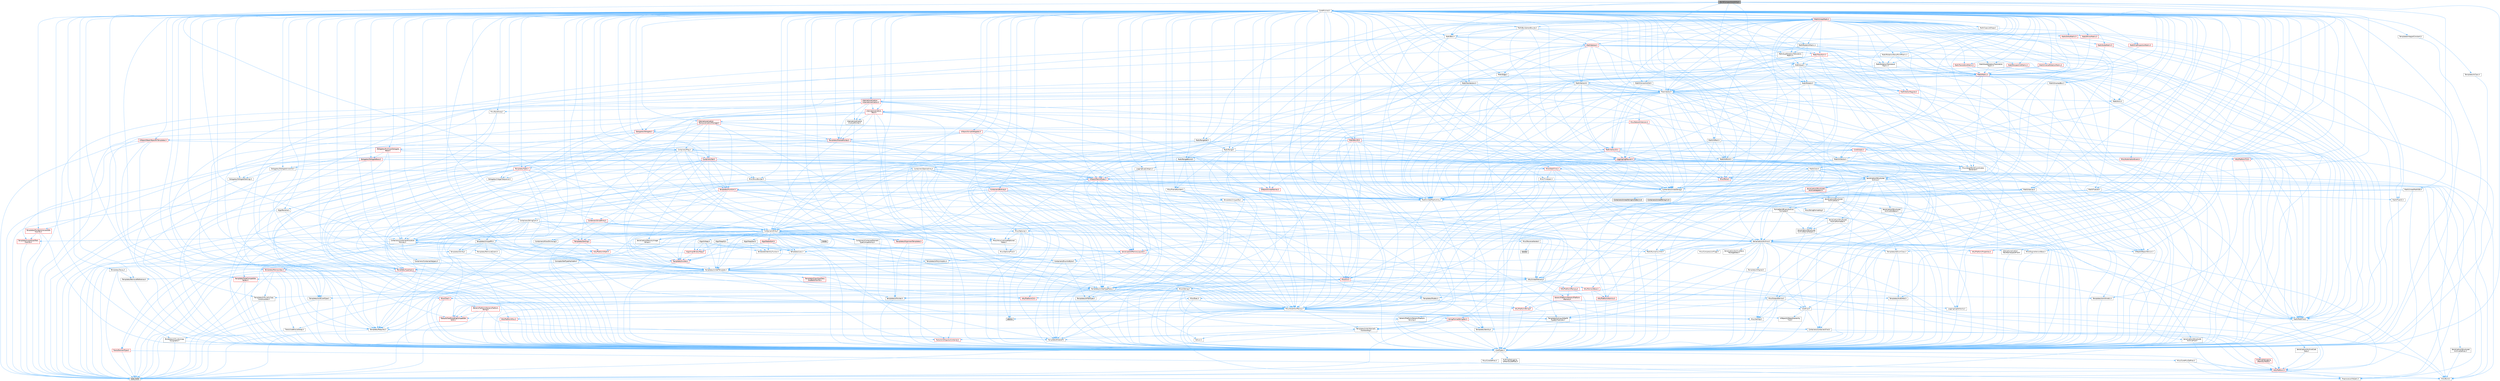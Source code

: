digraph "WorldCompositionUtility.h"
{
 // INTERACTIVE_SVG=YES
 // LATEX_PDF_SIZE
  bgcolor="transparent";
  edge [fontname=Helvetica,fontsize=10,labelfontname=Helvetica,labelfontsize=10];
  node [fontname=Helvetica,fontsize=10,shape=box,height=0.2,width=0.4];
  Node1 [id="Node000001",label="WorldCompositionUtility.h",height=0.2,width=0.4,color="gray40", fillcolor="grey60", style="filled", fontcolor="black",tooltip=" "];
  Node1 -> Node2 [id="edge1_Node000001_Node000002",color="steelblue1",style="solid",tooltip=" "];
  Node2 [id="Node000002",label="Containers/Array.h",height=0.2,width=0.4,color="grey40", fillcolor="white", style="filled",URL="$df/dd0/Array_8h.html",tooltip=" "];
  Node2 -> Node3 [id="edge2_Node000002_Node000003",color="steelblue1",style="solid",tooltip=" "];
  Node3 [id="Node000003",label="CoreTypes.h",height=0.2,width=0.4,color="grey40", fillcolor="white", style="filled",URL="$dc/dec/CoreTypes_8h.html",tooltip=" "];
  Node3 -> Node4 [id="edge3_Node000003_Node000004",color="steelblue1",style="solid",tooltip=" "];
  Node4 [id="Node000004",label="HAL/Platform.h",height=0.2,width=0.4,color="red", fillcolor="#FFF0F0", style="filled",URL="$d9/dd0/Platform_8h.html",tooltip=" "];
  Node4 -> Node5 [id="edge4_Node000004_Node000005",color="steelblue1",style="solid",tooltip=" "];
  Node5 [id="Node000005",label="Misc/Build.h",height=0.2,width=0.4,color="grey40", fillcolor="white", style="filled",URL="$d3/dbb/Build_8h.html",tooltip=" "];
  Node4 -> Node7 [id="edge5_Node000004_Node000007",color="steelblue1",style="solid",tooltip=" "];
  Node7 [id="Node000007",label="type_traits",height=0.2,width=0.4,color="grey60", fillcolor="#E0E0E0", style="filled",tooltip=" "];
  Node4 -> Node8 [id="edge6_Node000004_Node000008",color="steelblue1",style="solid",tooltip=" "];
  Node8 [id="Node000008",label="PreprocessorHelpers.h",height=0.2,width=0.4,color="grey40", fillcolor="white", style="filled",URL="$db/ddb/PreprocessorHelpers_8h.html",tooltip=" "];
  Node3 -> Node14 [id="edge7_Node000003_Node000014",color="steelblue1",style="solid",tooltip=" "];
  Node14 [id="Node000014",label="ProfilingDebugging\l/UMemoryDefines.h",height=0.2,width=0.4,color="grey40", fillcolor="white", style="filled",URL="$d2/da2/UMemoryDefines_8h.html",tooltip=" "];
  Node3 -> Node15 [id="edge8_Node000003_Node000015",color="steelblue1",style="solid",tooltip=" "];
  Node15 [id="Node000015",label="Misc/CoreMiscDefines.h",height=0.2,width=0.4,color="grey40", fillcolor="white", style="filled",URL="$da/d38/CoreMiscDefines_8h.html",tooltip=" "];
  Node15 -> Node4 [id="edge9_Node000015_Node000004",color="steelblue1",style="solid",tooltip=" "];
  Node15 -> Node8 [id="edge10_Node000015_Node000008",color="steelblue1",style="solid",tooltip=" "];
  Node3 -> Node16 [id="edge11_Node000003_Node000016",color="steelblue1",style="solid",tooltip=" "];
  Node16 [id="Node000016",label="Misc/CoreDefines.h",height=0.2,width=0.4,color="grey40", fillcolor="white", style="filled",URL="$d3/dd2/CoreDefines_8h.html",tooltip=" "];
  Node2 -> Node17 [id="edge12_Node000002_Node000017",color="steelblue1",style="solid",tooltip=" "];
  Node17 [id="Node000017",label="Misc/AssertionMacros.h",height=0.2,width=0.4,color="grey40", fillcolor="white", style="filled",URL="$d0/dfa/AssertionMacros_8h.html",tooltip=" "];
  Node17 -> Node3 [id="edge13_Node000017_Node000003",color="steelblue1",style="solid",tooltip=" "];
  Node17 -> Node4 [id="edge14_Node000017_Node000004",color="steelblue1",style="solid",tooltip=" "];
  Node17 -> Node18 [id="edge15_Node000017_Node000018",color="steelblue1",style="solid",tooltip=" "];
  Node18 [id="Node000018",label="HAL/PlatformMisc.h",height=0.2,width=0.4,color="red", fillcolor="#FFF0F0", style="filled",URL="$d0/df5/PlatformMisc_8h.html",tooltip=" "];
  Node18 -> Node3 [id="edge16_Node000018_Node000003",color="steelblue1",style="solid",tooltip=" "];
  Node17 -> Node8 [id="edge17_Node000017_Node000008",color="steelblue1",style="solid",tooltip=" "];
  Node17 -> Node54 [id="edge18_Node000017_Node000054",color="steelblue1",style="solid",tooltip=" "];
  Node54 [id="Node000054",label="Templates/EnableIf.h",height=0.2,width=0.4,color="grey40", fillcolor="white", style="filled",URL="$d7/d60/EnableIf_8h.html",tooltip=" "];
  Node54 -> Node3 [id="edge19_Node000054_Node000003",color="steelblue1",style="solid",tooltip=" "];
  Node17 -> Node55 [id="edge20_Node000017_Node000055",color="steelblue1",style="solid",tooltip=" "];
  Node55 [id="Node000055",label="Templates/IsArrayOrRefOf\lTypeByPredicate.h",height=0.2,width=0.4,color="grey40", fillcolor="white", style="filled",URL="$d6/da1/IsArrayOrRefOfTypeByPredicate_8h.html",tooltip=" "];
  Node55 -> Node3 [id="edge21_Node000055_Node000003",color="steelblue1",style="solid",tooltip=" "];
  Node17 -> Node56 [id="edge22_Node000017_Node000056",color="steelblue1",style="solid",tooltip=" "];
  Node56 [id="Node000056",label="Templates/IsValidVariadic\lFunctionArg.h",height=0.2,width=0.4,color="grey40", fillcolor="white", style="filled",URL="$d0/dc8/IsValidVariadicFunctionArg_8h.html",tooltip=" "];
  Node56 -> Node3 [id="edge23_Node000056_Node000003",color="steelblue1",style="solid",tooltip=" "];
  Node56 -> Node57 [id="edge24_Node000056_Node000057",color="steelblue1",style="solid",tooltip=" "];
  Node57 [id="Node000057",label="IsEnum.h",height=0.2,width=0.4,color="grey40", fillcolor="white", style="filled",URL="$d4/de5/IsEnum_8h.html",tooltip=" "];
  Node56 -> Node7 [id="edge25_Node000056_Node000007",color="steelblue1",style="solid",tooltip=" "];
  Node17 -> Node58 [id="edge26_Node000017_Node000058",color="steelblue1",style="solid",tooltip=" "];
  Node58 [id="Node000058",label="Traits/IsCharEncodingCompatible\lWith.h",height=0.2,width=0.4,color="red", fillcolor="#FFF0F0", style="filled",URL="$df/dd1/IsCharEncodingCompatibleWith_8h.html",tooltip=" "];
  Node58 -> Node7 [id="edge27_Node000058_Node000007",color="steelblue1",style="solid",tooltip=" "];
  Node17 -> Node60 [id="edge28_Node000017_Node000060",color="steelblue1",style="solid",tooltip=" "];
  Node60 [id="Node000060",label="Misc/VarArgs.h",height=0.2,width=0.4,color="grey40", fillcolor="white", style="filled",URL="$d5/d6f/VarArgs_8h.html",tooltip=" "];
  Node60 -> Node3 [id="edge29_Node000060_Node000003",color="steelblue1",style="solid",tooltip=" "];
  Node17 -> Node61 [id="edge30_Node000017_Node000061",color="steelblue1",style="solid",tooltip=" "];
  Node61 [id="Node000061",label="String/FormatStringSan.h",height=0.2,width=0.4,color="red", fillcolor="#FFF0F0", style="filled",URL="$d3/d8b/FormatStringSan_8h.html",tooltip=" "];
  Node61 -> Node7 [id="edge31_Node000061_Node000007",color="steelblue1",style="solid",tooltip=" "];
  Node61 -> Node3 [id="edge32_Node000061_Node000003",color="steelblue1",style="solid",tooltip=" "];
  Node61 -> Node62 [id="edge33_Node000061_Node000062",color="steelblue1",style="solid",tooltip=" "];
  Node62 [id="Node000062",label="Templates/Requires.h",height=0.2,width=0.4,color="grey40", fillcolor="white", style="filled",URL="$dc/d96/Requires_8h.html",tooltip=" "];
  Node62 -> Node54 [id="edge34_Node000062_Node000054",color="steelblue1",style="solid",tooltip=" "];
  Node62 -> Node7 [id="edge35_Node000062_Node000007",color="steelblue1",style="solid",tooltip=" "];
  Node61 -> Node63 [id="edge36_Node000061_Node000063",color="steelblue1",style="solid",tooltip=" "];
  Node63 [id="Node000063",label="Templates/Identity.h",height=0.2,width=0.4,color="grey40", fillcolor="white", style="filled",URL="$d0/dd5/Identity_8h.html",tooltip=" "];
  Node61 -> Node56 [id="edge37_Node000061_Node000056",color="steelblue1",style="solid",tooltip=" "];
  Node61 -> Node26 [id="edge38_Node000061_Node000026",color="steelblue1",style="solid",tooltip=" "];
  Node26 [id="Node000026",label="Containers/ContainersFwd.h",height=0.2,width=0.4,color="grey40", fillcolor="white", style="filled",URL="$d4/d0a/ContainersFwd_8h.html",tooltip=" "];
  Node26 -> Node4 [id="edge39_Node000026_Node000004",color="steelblue1",style="solid",tooltip=" "];
  Node26 -> Node3 [id="edge40_Node000026_Node000003",color="steelblue1",style="solid",tooltip=" "];
  Node26 -> Node23 [id="edge41_Node000026_Node000023",color="steelblue1",style="solid",tooltip=" "];
  Node23 [id="Node000023",label="Traits/IsContiguousContainer.h",height=0.2,width=0.4,color="red", fillcolor="#FFF0F0", style="filled",URL="$d5/d3c/IsContiguousContainer_8h.html",tooltip=" "];
  Node23 -> Node3 [id="edge42_Node000023_Node000003",color="steelblue1",style="solid",tooltip=" "];
  Node17 -> Node67 [id="edge43_Node000017_Node000067",color="steelblue1",style="solid",tooltip=" "];
  Node67 [id="Node000067",label="atomic",height=0.2,width=0.4,color="grey60", fillcolor="#E0E0E0", style="filled",tooltip=" "];
  Node2 -> Node68 [id="edge44_Node000002_Node000068",color="steelblue1",style="solid",tooltip=" "];
  Node68 [id="Node000068",label="Misc/IntrusiveUnsetOptional\lState.h",height=0.2,width=0.4,color="grey40", fillcolor="white", style="filled",URL="$d2/d0a/IntrusiveUnsetOptionalState_8h.html",tooltip=" "];
  Node68 -> Node69 [id="edge45_Node000068_Node000069",color="steelblue1",style="solid",tooltip=" "];
  Node69 [id="Node000069",label="Misc/OptionalFwd.h",height=0.2,width=0.4,color="grey40", fillcolor="white", style="filled",URL="$dc/d50/OptionalFwd_8h.html",tooltip=" "];
  Node2 -> Node70 [id="edge46_Node000002_Node000070",color="steelblue1",style="solid",tooltip=" "];
  Node70 [id="Node000070",label="Misc/ReverseIterate.h",height=0.2,width=0.4,color="grey40", fillcolor="white", style="filled",URL="$db/de3/ReverseIterate_8h.html",tooltip=" "];
  Node70 -> Node4 [id="edge47_Node000070_Node000004",color="steelblue1",style="solid",tooltip=" "];
  Node70 -> Node71 [id="edge48_Node000070_Node000071",color="steelblue1",style="solid",tooltip=" "];
  Node71 [id="Node000071",label="iterator",height=0.2,width=0.4,color="grey60", fillcolor="#E0E0E0", style="filled",tooltip=" "];
  Node2 -> Node72 [id="edge49_Node000002_Node000072",color="steelblue1",style="solid",tooltip=" "];
  Node72 [id="Node000072",label="HAL/UnrealMemory.h",height=0.2,width=0.4,color="grey40", fillcolor="white", style="filled",URL="$d9/d96/UnrealMemory_8h.html",tooltip=" "];
  Node72 -> Node3 [id="edge50_Node000072_Node000003",color="steelblue1",style="solid",tooltip=" "];
  Node72 -> Node73 [id="edge51_Node000072_Node000073",color="steelblue1",style="solid",tooltip=" "];
  Node73 [id="Node000073",label="GenericPlatform/GenericPlatform\lMemory.h",height=0.2,width=0.4,color="red", fillcolor="#FFF0F0", style="filled",URL="$dd/d22/GenericPlatformMemory_8h.html",tooltip=" "];
  Node73 -> Node25 [id="edge52_Node000073_Node000025",color="steelblue1",style="solid",tooltip=" "];
  Node25 [id="Node000025",label="CoreFwd.h",height=0.2,width=0.4,color="grey40", fillcolor="white", style="filled",URL="$d1/d1e/CoreFwd_8h.html",tooltip=" "];
  Node25 -> Node3 [id="edge53_Node000025_Node000003",color="steelblue1",style="solid",tooltip=" "];
  Node25 -> Node26 [id="edge54_Node000025_Node000026",color="steelblue1",style="solid",tooltip=" "];
  Node25 -> Node27 [id="edge55_Node000025_Node000027",color="steelblue1",style="solid",tooltip=" "];
  Node27 [id="Node000027",label="Math/MathFwd.h",height=0.2,width=0.4,color="grey40", fillcolor="white", style="filled",URL="$d2/d10/MathFwd_8h.html",tooltip=" "];
  Node27 -> Node4 [id="edge56_Node000027_Node000004",color="steelblue1",style="solid",tooltip=" "];
  Node25 -> Node28 [id="edge57_Node000025_Node000028",color="steelblue1",style="solid",tooltip=" "];
  Node28 [id="Node000028",label="UObject/UObjectHierarchy\lFwd.h",height=0.2,width=0.4,color="grey40", fillcolor="white", style="filled",URL="$d3/d13/UObjectHierarchyFwd_8h.html",tooltip=" "];
  Node73 -> Node3 [id="edge58_Node000073_Node000003",color="steelblue1",style="solid",tooltip=" "];
  Node73 -> Node74 [id="edge59_Node000073_Node000074",color="steelblue1",style="solid",tooltip=" "];
  Node74 [id="Node000074",label="HAL/PlatformString.h",height=0.2,width=0.4,color="red", fillcolor="#FFF0F0", style="filled",URL="$db/db5/PlatformString_8h.html",tooltip=" "];
  Node74 -> Node3 [id="edge60_Node000074_Node000003",color="steelblue1",style="solid",tooltip=" "];
  Node72 -> Node76 [id="edge61_Node000072_Node000076",color="steelblue1",style="solid",tooltip=" "];
  Node76 [id="Node000076",label="HAL/MemoryBase.h",height=0.2,width=0.4,color="red", fillcolor="#FFF0F0", style="filled",URL="$d6/d9f/MemoryBase_8h.html",tooltip=" "];
  Node76 -> Node3 [id="edge62_Node000076_Node000003",color="steelblue1",style="solid",tooltip=" "];
  Node76 -> Node47 [id="edge63_Node000076_Node000047",color="steelblue1",style="solid",tooltip=" "];
  Node47 [id="Node000047",label="HAL/PlatformAtomics.h",height=0.2,width=0.4,color="red", fillcolor="#FFF0F0", style="filled",URL="$d3/d36/PlatformAtomics_8h.html",tooltip=" "];
  Node47 -> Node3 [id="edge64_Node000047_Node000003",color="steelblue1",style="solid",tooltip=" "];
  Node76 -> Node30 [id="edge65_Node000076_Node000030",color="steelblue1",style="solid",tooltip=" "];
  Node30 [id="Node000030",label="HAL/PlatformCrt.h",height=0.2,width=0.4,color="red", fillcolor="#FFF0F0", style="filled",URL="$d8/d75/PlatformCrt_8h.html",tooltip=" "];
  Node76 -> Node77 [id="edge66_Node000076_Node000077",color="steelblue1",style="solid",tooltip=" "];
  Node77 [id="Node000077",label="Misc/Exec.h",height=0.2,width=0.4,color="grey40", fillcolor="white", style="filled",URL="$de/ddb/Exec_8h.html",tooltip=" "];
  Node77 -> Node3 [id="edge67_Node000077_Node000003",color="steelblue1",style="solid",tooltip=" "];
  Node77 -> Node17 [id="edge68_Node000077_Node000017",color="steelblue1",style="solid",tooltip=" "];
  Node76 -> Node78 [id="edge69_Node000076_Node000078",color="steelblue1",style="solid",tooltip=" "];
  Node78 [id="Node000078",label="Misc/OutputDevice.h",height=0.2,width=0.4,color="grey40", fillcolor="white", style="filled",URL="$d7/d32/OutputDevice_8h.html",tooltip=" "];
  Node78 -> Node25 [id="edge70_Node000078_Node000025",color="steelblue1",style="solid",tooltip=" "];
  Node78 -> Node3 [id="edge71_Node000078_Node000003",color="steelblue1",style="solid",tooltip=" "];
  Node78 -> Node79 [id="edge72_Node000078_Node000079",color="steelblue1",style="solid",tooltip=" "];
  Node79 [id="Node000079",label="Logging/LogVerbosity.h",height=0.2,width=0.4,color="grey40", fillcolor="white", style="filled",URL="$d2/d8f/LogVerbosity_8h.html",tooltip=" "];
  Node79 -> Node3 [id="edge73_Node000079_Node000003",color="steelblue1",style="solid",tooltip=" "];
  Node78 -> Node60 [id="edge74_Node000078_Node000060",color="steelblue1",style="solid",tooltip=" "];
  Node78 -> Node55 [id="edge75_Node000078_Node000055",color="steelblue1",style="solid",tooltip=" "];
  Node78 -> Node56 [id="edge76_Node000078_Node000056",color="steelblue1",style="solid",tooltip=" "];
  Node78 -> Node58 [id="edge77_Node000078_Node000058",color="steelblue1",style="solid",tooltip=" "];
  Node72 -> Node89 [id="edge78_Node000072_Node000089",color="steelblue1",style="solid",tooltip=" "];
  Node89 [id="Node000089",label="HAL/PlatformMemory.h",height=0.2,width=0.4,color="red", fillcolor="#FFF0F0", style="filled",URL="$de/d68/PlatformMemory_8h.html",tooltip=" "];
  Node89 -> Node3 [id="edge79_Node000089_Node000003",color="steelblue1",style="solid",tooltip=" "];
  Node89 -> Node73 [id="edge80_Node000089_Node000073",color="steelblue1",style="solid",tooltip=" "];
  Node72 -> Node91 [id="edge81_Node000072_Node000091",color="steelblue1",style="solid",tooltip=" "];
  Node91 [id="Node000091",label="ProfilingDebugging\l/MemoryTrace.h",height=0.2,width=0.4,color="red", fillcolor="#FFF0F0", style="filled",URL="$da/dd7/MemoryTrace_8h.html",tooltip=" "];
  Node91 -> Node4 [id="edge82_Node000091_Node000004",color="steelblue1",style="solid",tooltip=" "];
  Node72 -> Node92 [id="edge83_Node000072_Node000092",color="steelblue1",style="solid",tooltip=" "];
  Node92 [id="Node000092",label="Templates/IsPointer.h",height=0.2,width=0.4,color="grey40", fillcolor="white", style="filled",URL="$d7/d05/IsPointer_8h.html",tooltip=" "];
  Node92 -> Node3 [id="edge84_Node000092_Node000003",color="steelblue1",style="solid",tooltip=" "];
  Node2 -> Node93 [id="edge85_Node000002_Node000093",color="steelblue1",style="solid",tooltip=" "];
  Node93 [id="Node000093",label="Templates/UnrealTypeTraits.h",height=0.2,width=0.4,color="grey40", fillcolor="white", style="filled",URL="$d2/d2d/UnrealTypeTraits_8h.html",tooltip=" "];
  Node93 -> Node3 [id="edge86_Node000093_Node000003",color="steelblue1",style="solid",tooltip=" "];
  Node93 -> Node92 [id="edge87_Node000093_Node000092",color="steelblue1",style="solid",tooltip=" "];
  Node93 -> Node17 [id="edge88_Node000093_Node000017",color="steelblue1",style="solid",tooltip=" "];
  Node93 -> Node85 [id="edge89_Node000093_Node000085",color="steelblue1",style="solid",tooltip=" "];
  Node85 [id="Node000085",label="Templates/AndOrNot.h",height=0.2,width=0.4,color="grey40", fillcolor="white", style="filled",URL="$db/d0a/AndOrNot_8h.html",tooltip=" "];
  Node85 -> Node3 [id="edge90_Node000085_Node000003",color="steelblue1",style="solid",tooltip=" "];
  Node93 -> Node54 [id="edge91_Node000093_Node000054",color="steelblue1",style="solid",tooltip=" "];
  Node93 -> Node94 [id="edge92_Node000093_Node000094",color="steelblue1",style="solid",tooltip=" "];
  Node94 [id="Node000094",label="Templates/IsArithmetic.h",height=0.2,width=0.4,color="grey40", fillcolor="white", style="filled",URL="$d2/d5d/IsArithmetic_8h.html",tooltip=" "];
  Node94 -> Node3 [id="edge93_Node000094_Node000003",color="steelblue1",style="solid",tooltip=" "];
  Node93 -> Node57 [id="edge94_Node000093_Node000057",color="steelblue1",style="solid",tooltip=" "];
  Node93 -> Node95 [id="edge95_Node000093_Node000095",color="steelblue1",style="solid",tooltip=" "];
  Node95 [id="Node000095",label="Templates/Models.h",height=0.2,width=0.4,color="grey40", fillcolor="white", style="filled",URL="$d3/d0c/Models_8h.html",tooltip=" "];
  Node95 -> Node63 [id="edge96_Node000095_Node000063",color="steelblue1",style="solid",tooltip=" "];
  Node93 -> Node96 [id="edge97_Node000093_Node000096",color="steelblue1",style="solid",tooltip=" "];
  Node96 [id="Node000096",label="Templates/IsPODType.h",height=0.2,width=0.4,color="grey40", fillcolor="white", style="filled",URL="$d7/db1/IsPODType_8h.html",tooltip=" "];
  Node96 -> Node3 [id="edge98_Node000096_Node000003",color="steelblue1",style="solid",tooltip=" "];
  Node93 -> Node97 [id="edge99_Node000093_Node000097",color="steelblue1",style="solid",tooltip=" "];
  Node97 [id="Node000097",label="Templates/IsUECoreType.h",height=0.2,width=0.4,color="grey40", fillcolor="white", style="filled",URL="$d1/db8/IsUECoreType_8h.html",tooltip=" "];
  Node97 -> Node3 [id="edge100_Node000097_Node000003",color="steelblue1",style="solid",tooltip=" "];
  Node97 -> Node7 [id="edge101_Node000097_Node000007",color="steelblue1",style="solid",tooltip=" "];
  Node93 -> Node86 [id="edge102_Node000093_Node000086",color="steelblue1",style="solid",tooltip=" "];
  Node86 [id="Node000086",label="Templates/IsTriviallyCopy\lConstructible.h",height=0.2,width=0.4,color="grey40", fillcolor="white", style="filled",URL="$d3/d78/IsTriviallyCopyConstructible_8h.html",tooltip=" "];
  Node86 -> Node3 [id="edge103_Node000086_Node000003",color="steelblue1",style="solid",tooltip=" "];
  Node86 -> Node7 [id="edge104_Node000086_Node000007",color="steelblue1",style="solid",tooltip=" "];
  Node2 -> Node98 [id="edge105_Node000002_Node000098",color="steelblue1",style="solid",tooltip=" "];
  Node98 [id="Node000098",label="Templates/UnrealTemplate.h",height=0.2,width=0.4,color="grey40", fillcolor="white", style="filled",URL="$d4/d24/UnrealTemplate_8h.html",tooltip=" "];
  Node98 -> Node3 [id="edge106_Node000098_Node000003",color="steelblue1",style="solid",tooltip=" "];
  Node98 -> Node92 [id="edge107_Node000098_Node000092",color="steelblue1",style="solid",tooltip=" "];
  Node98 -> Node72 [id="edge108_Node000098_Node000072",color="steelblue1",style="solid",tooltip=" "];
  Node98 -> Node99 [id="edge109_Node000098_Node000099",color="steelblue1",style="solid",tooltip=" "];
  Node99 [id="Node000099",label="Templates/CopyQualifiers\lAndRefsFromTo.h",height=0.2,width=0.4,color="red", fillcolor="#FFF0F0", style="filled",URL="$d3/db3/CopyQualifiersAndRefsFromTo_8h.html",tooltip=" "];
  Node98 -> Node93 [id="edge110_Node000098_Node000093",color="steelblue1",style="solid",tooltip=" "];
  Node98 -> Node101 [id="edge111_Node000098_Node000101",color="steelblue1",style="solid",tooltip=" "];
  Node101 [id="Node000101",label="Templates/RemoveReference.h",height=0.2,width=0.4,color="grey40", fillcolor="white", style="filled",URL="$da/dbe/RemoveReference_8h.html",tooltip=" "];
  Node101 -> Node3 [id="edge112_Node000101_Node000003",color="steelblue1",style="solid",tooltip=" "];
  Node98 -> Node62 [id="edge113_Node000098_Node000062",color="steelblue1",style="solid",tooltip=" "];
  Node98 -> Node102 [id="edge114_Node000098_Node000102",color="steelblue1",style="solid",tooltip=" "];
  Node102 [id="Node000102",label="Templates/TypeCompatible\lBytes.h",height=0.2,width=0.4,color="red", fillcolor="#FFF0F0", style="filled",URL="$df/d0a/TypeCompatibleBytes_8h.html",tooltip=" "];
  Node102 -> Node3 [id="edge115_Node000102_Node000003",color="steelblue1",style="solid",tooltip=" "];
  Node102 -> Node7 [id="edge116_Node000102_Node000007",color="steelblue1",style="solid",tooltip=" "];
  Node98 -> Node63 [id="edge117_Node000098_Node000063",color="steelblue1",style="solid",tooltip=" "];
  Node98 -> Node23 [id="edge118_Node000098_Node000023",color="steelblue1",style="solid",tooltip=" "];
  Node98 -> Node103 [id="edge119_Node000098_Node000103",color="steelblue1",style="solid",tooltip=" "];
  Node103 [id="Node000103",label="Traits/UseBitwiseSwap.h",height=0.2,width=0.4,color="grey40", fillcolor="white", style="filled",URL="$db/df3/UseBitwiseSwap_8h.html",tooltip=" "];
  Node103 -> Node3 [id="edge120_Node000103_Node000003",color="steelblue1",style="solid",tooltip=" "];
  Node103 -> Node7 [id="edge121_Node000103_Node000007",color="steelblue1",style="solid",tooltip=" "];
  Node98 -> Node7 [id="edge122_Node000098_Node000007",color="steelblue1",style="solid",tooltip=" "];
  Node2 -> Node104 [id="edge123_Node000002_Node000104",color="steelblue1",style="solid",tooltip=" "];
  Node104 [id="Node000104",label="Containers/AllowShrinking.h",height=0.2,width=0.4,color="grey40", fillcolor="white", style="filled",URL="$d7/d1a/AllowShrinking_8h.html",tooltip=" "];
  Node104 -> Node3 [id="edge124_Node000104_Node000003",color="steelblue1",style="solid",tooltip=" "];
  Node2 -> Node105 [id="edge125_Node000002_Node000105",color="steelblue1",style="solid",tooltip=" "];
  Node105 [id="Node000105",label="Containers/ContainerAllocation\lPolicies.h",height=0.2,width=0.4,color="grey40", fillcolor="white", style="filled",URL="$d7/dff/ContainerAllocationPolicies_8h.html",tooltip=" "];
  Node105 -> Node3 [id="edge126_Node000105_Node000003",color="steelblue1",style="solid",tooltip=" "];
  Node105 -> Node106 [id="edge127_Node000105_Node000106",color="steelblue1",style="solid",tooltip=" "];
  Node106 [id="Node000106",label="Containers/ContainerHelpers.h",height=0.2,width=0.4,color="grey40", fillcolor="white", style="filled",URL="$d7/d33/ContainerHelpers_8h.html",tooltip=" "];
  Node106 -> Node3 [id="edge128_Node000106_Node000003",color="steelblue1",style="solid",tooltip=" "];
  Node105 -> Node105 [id="edge129_Node000105_Node000105",color="steelblue1",style="solid",tooltip=" "];
  Node105 -> Node107 [id="edge130_Node000105_Node000107",color="steelblue1",style="solid",tooltip=" "];
  Node107 [id="Node000107",label="HAL/PlatformMath.h",height=0.2,width=0.4,color="red", fillcolor="#FFF0F0", style="filled",URL="$dc/d53/PlatformMath_8h.html",tooltip=" "];
  Node107 -> Node3 [id="edge131_Node000107_Node000003",color="steelblue1",style="solid",tooltip=" "];
  Node105 -> Node72 [id="edge132_Node000105_Node000072",color="steelblue1",style="solid",tooltip=" "];
  Node105 -> Node40 [id="edge133_Node000105_Node000040",color="steelblue1",style="solid",tooltip=" "];
  Node40 [id="Node000040",label="Math/NumericLimits.h",height=0.2,width=0.4,color="grey40", fillcolor="white", style="filled",URL="$df/d1b/NumericLimits_8h.html",tooltip=" "];
  Node40 -> Node3 [id="edge134_Node000040_Node000003",color="steelblue1",style="solid",tooltip=" "];
  Node105 -> Node17 [id="edge135_Node000105_Node000017",color="steelblue1",style="solid",tooltip=" "];
  Node105 -> Node115 [id="edge136_Node000105_Node000115",color="steelblue1",style="solid",tooltip=" "];
  Node115 [id="Node000115",label="Templates/IsPolymorphic.h",height=0.2,width=0.4,color="grey40", fillcolor="white", style="filled",URL="$dc/d20/IsPolymorphic_8h.html",tooltip=" "];
  Node105 -> Node116 [id="edge137_Node000105_Node000116",color="steelblue1",style="solid",tooltip=" "];
  Node116 [id="Node000116",label="Templates/MemoryOps.h",height=0.2,width=0.4,color="red", fillcolor="#FFF0F0", style="filled",URL="$db/dea/MemoryOps_8h.html",tooltip=" "];
  Node116 -> Node3 [id="edge138_Node000116_Node000003",color="steelblue1",style="solid",tooltip=" "];
  Node116 -> Node72 [id="edge139_Node000116_Node000072",color="steelblue1",style="solid",tooltip=" "];
  Node116 -> Node87 [id="edge140_Node000116_Node000087",color="steelblue1",style="solid",tooltip=" "];
  Node87 [id="Node000087",label="Templates/IsTriviallyCopy\lAssignable.h",height=0.2,width=0.4,color="grey40", fillcolor="white", style="filled",URL="$d2/df2/IsTriviallyCopyAssignable_8h.html",tooltip=" "];
  Node87 -> Node3 [id="edge141_Node000087_Node000003",color="steelblue1",style="solid",tooltip=" "];
  Node87 -> Node7 [id="edge142_Node000087_Node000007",color="steelblue1",style="solid",tooltip=" "];
  Node116 -> Node86 [id="edge143_Node000116_Node000086",color="steelblue1",style="solid",tooltip=" "];
  Node116 -> Node62 [id="edge144_Node000116_Node000062",color="steelblue1",style="solid",tooltip=" "];
  Node116 -> Node93 [id="edge145_Node000116_Node000093",color="steelblue1",style="solid",tooltip=" "];
  Node116 -> Node103 [id="edge146_Node000116_Node000103",color="steelblue1",style="solid",tooltip=" "];
  Node116 -> Node7 [id="edge147_Node000116_Node000007",color="steelblue1",style="solid",tooltip=" "];
  Node105 -> Node102 [id="edge148_Node000105_Node000102",color="steelblue1",style="solid",tooltip=" "];
  Node105 -> Node7 [id="edge149_Node000105_Node000007",color="steelblue1",style="solid",tooltip=" "];
  Node2 -> Node117 [id="edge150_Node000002_Node000117",color="steelblue1",style="solid",tooltip=" "];
  Node117 [id="Node000117",label="Containers/ContainerElement\lTypeCompatibility.h",height=0.2,width=0.4,color="grey40", fillcolor="white", style="filled",URL="$df/ddf/ContainerElementTypeCompatibility_8h.html",tooltip=" "];
  Node117 -> Node3 [id="edge151_Node000117_Node000003",color="steelblue1",style="solid",tooltip=" "];
  Node117 -> Node93 [id="edge152_Node000117_Node000093",color="steelblue1",style="solid",tooltip=" "];
  Node2 -> Node118 [id="edge153_Node000002_Node000118",color="steelblue1",style="solid",tooltip=" "];
  Node118 [id="Node000118",label="Serialization/Archive.h",height=0.2,width=0.4,color="grey40", fillcolor="white", style="filled",URL="$d7/d3b/Archive_8h.html",tooltip=" "];
  Node118 -> Node25 [id="edge154_Node000118_Node000025",color="steelblue1",style="solid",tooltip=" "];
  Node118 -> Node3 [id="edge155_Node000118_Node000003",color="steelblue1",style="solid",tooltip=" "];
  Node118 -> Node119 [id="edge156_Node000118_Node000119",color="steelblue1",style="solid",tooltip=" "];
  Node119 [id="Node000119",label="HAL/PlatformProperties.h",height=0.2,width=0.4,color="red", fillcolor="#FFF0F0", style="filled",URL="$d9/db0/PlatformProperties_8h.html",tooltip=" "];
  Node119 -> Node3 [id="edge157_Node000119_Node000003",color="steelblue1",style="solid",tooltip=" "];
  Node118 -> Node122 [id="edge158_Node000118_Node000122",color="steelblue1",style="solid",tooltip=" "];
  Node122 [id="Node000122",label="Internationalization\l/TextNamespaceFwd.h",height=0.2,width=0.4,color="grey40", fillcolor="white", style="filled",URL="$d8/d97/TextNamespaceFwd_8h.html",tooltip=" "];
  Node122 -> Node3 [id="edge159_Node000122_Node000003",color="steelblue1",style="solid",tooltip=" "];
  Node118 -> Node27 [id="edge160_Node000118_Node000027",color="steelblue1",style="solid",tooltip=" "];
  Node118 -> Node17 [id="edge161_Node000118_Node000017",color="steelblue1",style="solid",tooltip=" "];
  Node118 -> Node5 [id="edge162_Node000118_Node000005",color="steelblue1",style="solid",tooltip=" "];
  Node118 -> Node41 [id="edge163_Node000118_Node000041",color="steelblue1",style="solid",tooltip=" "];
  Node41 [id="Node000041",label="Misc/CompressionFlags.h",height=0.2,width=0.4,color="grey40", fillcolor="white", style="filled",URL="$d9/d76/CompressionFlags_8h.html",tooltip=" "];
  Node118 -> Node123 [id="edge164_Node000118_Node000123",color="steelblue1",style="solid",tooltip=" "];
  Node123 [id="Node000123",label="Misc/EngineVersionBase.h",height=0.2,width=0.4,color="grey40", fillcolor="white", style="filled",URL="$d5/d2b/EngineVersionBase_8h.html",tooltip=" "];
  Node123 -> Node3 [id="edge165_Node000123_Node000003",color="steelblue1",style="solid",tooltip=" "];
  Node118 -> Node60 [id="edge166_Node000118_Node000060",color="steelblue1",style="solid",tooltip=" "];
  Node118 -> Node124 [id="edge167_Node000118_Node000124",color="steelblue1",style="solid",tooltip=" "];
  Node124 [id="Node000124",label="Serialization/ArchiveCook\lData.h",height=0.2,width=0.4,color="grey40", fillcolor="white", style="filled",URL="$dc/db6/ArchiveCookData_8h.html",tooltip=" "];
  Node124 -> Node4 [id="edge168_Node000124_Node000004",color="steelblue1",style="solid",tooltip=" "];
  Node118 -> Node125 [id="edge169_Node000118_Node000125",color="steelblue1",style="solid",tooltip=" "];
  Node125 [id="Node000125",label="Serialization/ArchiveSave\lPackageData.h",height=0.2,width=0.4,color="grey40", fillcolor="white", style="filled",URL="$d1/d37/ArchiveSavePackageData_8h.html",tooltip=" "];
  Node118 -> Node54 [id="edge170_Node000118_Node000054",color="steelblue1",style="solid",tooltip=" "];
  Node118 -> Node55 [id="edge171_Node000118_Node000055",color="steelblue1",style="solid",tooltip=" "];
  Node118 -> Node126 [id="edge172_Node000118_Node000126",color="steelblue1",style="solid",tooltip=" "];
  Node126 [id="Node000126",label="Templates/IsEnumClass.h",height=0.2,width=0.4,color="grey40", fillcolor="white", style="filled",URL="$d7/d15/IsEnumClass_8h.html",tooltip=" "];
  Node126 -> Node3 [id="edge173_Node000126_Node000003",color="steelblue1",style="solid",tooltip=" "];
  Node126 -> Node85 [id="edge174_Node000126_Node000085",color="steelblue1",style="solid",tooltip=" "];
  Node118 -> Node112 [id="edge175_Node000118_Node000112",color="steelblue1",style="solid",tooltip=" "];
  Node112 [id="Node000112",label="Templates/IsSigned.h",height=0.2,width=0.4,color="grey40", fillcolor="white", style="filled",URL="$d8/dd8/IsSigned_8h.html",tooltip=" "];
  Node112 -> Node3 [id="edge176_Node000112_Node000003",color="steelblue1",style="solid",tooltip=" "];
  Node118 -> Node56 [id="edge177_Node000118_Node000056",color="steelblue1",style="solid",tooltip=" "];
  Node118 -> Node98 [id="edge178_Node000118_Node000098",color="steelblue1",style="solid",tooltip=" "];
  Node118 -> Node58 [id="edge179_Node000118_Node000058",color="steelblue1",style="solid",tooltip=" "];
  Node118 -> Node127 [id="edge180_Node000118_Node000127",color="steelblue1",style="solid",tooltip=" "];
  Node127 [id="Node000127",label="UObject/ObjectVersion.h",height=0.2,width=0.4,color="grey40", fillcolor="white", style="filled",URL="$da/d63/ObjectVersion_8h.html",tooltip=" "];
  Node127 -> Node3 [id="edge181_Node000127_Node000003",color="steelblue1",style="solid",tooltip=" "];
  Node2 -> Node128 [id="edge182_Node000002_Node000128",color="steelblue1",style="solid",tooltip=" "];
  Node128 [id="Node000128",label="Serialization/MemoryImage\lWriter.h",height=0.2,width=0.4,color="grey40", fillcolor="white", style="filled",URL="$d0/d08/MemoryImageWriter_8h.html",tooltip=" "];
  Node128 -> Node3 [id="edge183_Node000128_Node000003",color="steelblue1",style="solid",tooltip=" "];
  Node128 -> Node129 [id="edge184_Node000128_Node000129",color="steelblue1",style="solid",tooltip=" "];
  Node129 [id="Node000129",label="Serialization/MemoryLayout.h",height=0.2,width=0.4,color="red", fillcolor="#FFF0F0", style="filled",URL="$d7/d66/MemoryLayout_8h.html",tooltip=" "];
  Node129 -> Node132 [id="edge185_Node000129_Node000132",color="steelblue1",style="solid",tooltip=" "];
  Node132 [id="Node000132",label="Containers/EnumAsByte.h",height=0.2,width=0.4,color="grey40", fillcolor="white", style="filled",URL="$d6/d9a/EnumAsByte_8h.html",tooltip=" "];
  Node132 -> Node3 [id="edge186_Node000132_Node000003",color="steelblue1",style="solid",tooltip=" "];
  Node132 -> Node96 [id="edge187_Node000132_Node000096",color="steelblue1",style="solid",tooltip=" "];
  Node132 -> Node133 [id="edge188_Node000132_Node000133",color="steelblue1",style="solid",tooltip=" "];
  Node133 [id="Node000133",label="Templates/TypeHash.h",height=0.2,width=0.4,color="red", fillcolor="#FFF0F0", style="filled",URL="$d1/d62/TypeHash_8h.html",tooltip=" "];
  Node133 -> Node3 [id="edge189_Node000133_Node000003",color="steelblue1",style="solid",tooltip=" "];
  Node133 -> Node62 [id="edge190_Node000133_Node000062",color="steelblue1",style="solid",tooltip=" "];
  Node133 -> Node134 [id="edge191_Node000133_Node000134",color="steelblue1",style="solid",tooltip=" "];
  Node134 [id="Node000134",label="Misc/Crc.h",height=0.2,width=0.4,color="red", fillcolor="#FFF0F0", style="filled",URL="$d4/dd2/Crc_8h.html",tooltip=" "];
  Node134 -> Node3 [id="edge192_Node000134_Node000003",color="steelblue1",style="solid",tooltip=" "];
  Node134 -> Node74 [id="edge193_Node000134_Node000074",color="steelblue1",style="solid",tooltip=" "];
  Node134 -> Node17 [id="edge194_Node000134_Node000017",color="steelblue1",style="solid",tooltip=" "];
  Node134 -> Node135 [id="edge195_Node000134_Node000135",color="steelblue1",style="solid",tooltip=" "];
  Node135 [id="Node000135",label="Misc/CString.h",height=0.2,width=0.4,color="grey40", fillcolor="white", style="filled",URL="$d2/d49/CString_8h.html",tooltip=" "];
  Node135 -> Node3 [id="edge196_Node000135_Node000003",color="steelblue1",style="solid",tooltip=" "];
  Node135 -> Node30 [id="edge197_Node000135_Node000030",color="steelblue1",style="solid",tooltip=" "];
  Node135 -> Node74 [id="edge198_Node000135_Node000074",color="steelblue1",style="solid",tooltip=" "];
  Node135 -> Node17 [id="edge199_Node000135_Node000017",color="steelblue1",style="solid",tooltip=" "];
  Node135 -> Node136 [id="edge200_Node000135_Node000136",color="steelblue1",style="solid",tooltip=" "];
  Node136 [id="Node000136",label="Misc/Char.h",height=0.2,width=0.4,color="red", fillcolor="#FFF0F0", style="filled",URL="$d0/d58/Char_8h.html",tooltip=" "];
  Node136 -> Node3 [id="edge201_Node000136_Node000003",color="steelblue1",style="solid",tooltip=" "];
  Node136 -> Node7 [id="edge202_Node000136_Node000007",color="steelblue1",style="solid",tooltip=" "];
  Node135 -> Node60 [id="edge203_Node000135_Node000060",color="steelblue1",style="solid",tooltip=" "];
  Node135 -> Node55 [id="edge204_Node000135_Node000055",color="steelblue1",style="solid",tooltip=" "];
  Node135 -> Node56 [id="edge205_Node000135_Node000056",color="steelblue1",style="solid",tooltip=" "];
  Node135 -> Node58 [id="edge206_Node000135_Node000058",color="steelblue1",style="solid",tooltip=" "];
  Node134 -> Node136 [id="edge207_Node000134_Node000136",color="steelblue1",style="solid",tooltip=" "];
  Node134 -> Node93 [id="edge208_Node000134_Node000093",color="steelblue1",style="solid",tooltip=" "];
  Node133 -> Node7 [id="edge209_Node000133_Node000007",color="steelblue1",style="solid",tooltip=" "];
  Node129 -> Node72 [id="edge210_Node000129_Node000072",color="steelblue1",style="solid",tooltip=" "];
  Node129 -> Node54 [id="edge211_Node000129_Node000054",color="steelblue1",style="solid",tooltip=" "];
  Node129 -> Node115 [id="edge212_Node000129_Node000115",color="steelblue1",style="solid",tooltip=" "];
  Node129 -> Node95 [id="edge213_Node000129_Node000095",color="steelblue1",style="solid",tooltip=" "];
  Node129 -> Node98 [id="edge214_Node000129_Node000098",color="steelblue1",style="solid",tooltip=" "];
  Node2 -> Node142 [id="edge215_Node000002_Node000142",color="steelblue1",style="solid",tooltip=" "];
  Node142 [id="Node000142",label="Algo/Heapify.h",height=0.2,width=0.4,color="grey40", fillcolor="white", style="filled",URL="$d0/d2a/Heapify_8h.html",tooltip=" "];
  Node142 -> Node143 [id="edge216_Node000142_Node000143",color="steelblue1",style="solid",tooltip=" "];
  Node143 [id="Node000143",label="Algo/Impl/BinaryHeap.h",height=0.2,width=0.4,color="red", fillcolor="#FFF0F0", style="filled",URL="$d7/da3/Algo_2Impl_2BinaryHeap_8h.html",tooltip=" "];
  Node143 -> Node144 [id="edge217_Node000143_Node000144",color="steelblue1",style="solid",tooltip=" "];
  Node144 [id="Node000144",label="Templates/Invoke.h",height=0.2,width=0.4,color="red", fillcolor="#FFF0F0", style="filled",URL="$d7/deb/Invoke_8h.html",tooltip=" "];
  Node144 -> Node3 [id="edge218_Node000144_Node000003",color="steelblue1",style="solid",tooltip=" "];
  Node144 -> Node98 [id="edge219_Node000144_Node000098",color="steelblue1",style="solid",tooltip=" "];
  Node144 -> Node7 [id="edge220_Node000144_Node000007",color="steelblue1",style="solid",tooltip=" "];
  Node143 -> Node7 [id="edge221_Node000143_Node000007",color="steelblue1",style="solid",tooltip=" "];
  Node142 -> Node148 [id="edge222_Node000142_Node000148",color="steelblue1",style="solid",tooltip=" "];
  Node148 [id="Node000148",label="Templates/IdentityFunctor.h",height=0.2,width=0.4,color="grey40", fillcolor="white", style="filled",URL="$d7/d2e/IdentityFunctor_8h.html",tooltip=" "];
  Node148 -> Node4 [id="edge223_Node000148_Node000004",color="steelblue1",style="solid",tooltip=" "];
  Node142 -> Node144 [id="edge224_Node000142_Node000144",color="steelblue1",style="solid",tooltip=" "];
  Node142 -> Node149 [id="edge225_Node000142_Node000149",color="steelblue1",style="solid",tooltip=" "];
  Node149 [id="Node000149",label="Templates/Less.h",height=0.2,width=0.4,color="grey40", fillcolor="white", style="filled",URL="$de/dc8/Less_8h.html",tooltip=" "];
  Node149 -> Node3 [id="edge226_Node000149_Node000003",color="steelblue1",style="solid",tooltip=" "];
  Node149 -> Node98 [id="edge227_Node000149_Node000098",color="steelblue1",style="solid",tooltip=" "];
  Node142 -> Node98 [id="edge228_Node000142_Node000098",color="steelblue1",style="solid",tooltip=" "];
  Node2 -> Node150 [id="edge229_Node000002_Node000150",color="steelblue1",style="solid",tooltip=" "];
  Node150 [id="Node000150",label="Algo/HeapSort.h",height=0.2,width=0.4,color="grey40", fillcolor="white", style="filled",URL="$d3/d92/HeapSort_8h.html",tooltip=" "];
  Node150 -> Node143 [id="edge230_Node000150_Node000143",color="steelblue1",style="solid",tooltip=" "];
  Node150 -> Node148 [id="edge231_Node000150_Node000148",color="steelblue1",style="solid",tooltip=" "];
  Node150 -> Node149 [id="edge232_Node000150_Node000149",color="steelblue1",style="solid",tooltip=" "];
  Node150 -> Node98 [id="edge233_Node000150_Node000098",color="steelblue1",style="solid",tooltip=" "];
  Node2 -> Node151 [id="edge234_Node000002_Node000151",color="steelblue1",style="solid",tooltip=" "];
  Node151 [id="Node000151",label="Algo/IsHeap.h",height=0.2,width=0.4,color="grey40", fillcolor="white", style="filled",URL="$de/d32/IsHeap_8h.html",tooltip=" "];
  Node151 -> Node143 [id="edge235_Node000151_Node000143",color="steelblue1",style="solid",tooltip=" "];
  Node151 -> Node148 [id="edge236_Node000151_Node000148",color="steelblue1",style="solid",tooltip=" "];
  Node151 -> Node144 [id="edge237_Node000151_Node000144",color="steelblue1",style="solid",tooltip=" "];
  Node151 -> Node149 [id="edge238_Node000151_Node000149",color="steelblue1",style="solid",tooltip=" "];
  Node151 -> Node98 [id="edge239_Node000151_Node000098",color="steelblue1",style="solid",tooltip=" "];
  Node2 -> Node143 [id="edge240_Node000002_Node000143",color="steelblue1",style="solid",tooltip=" "];
  Node2 -> Node152 [id="edge241_Node000002_Node000152",color="steelblue1",style="solid",tooltip=" "];
  Node152 [id="Node000152",label="Algo/StableSort.h",height=0.2,width=0.4,color="red", fillcolor="#FFF0F0", style="filled",URL="$d7/d3c/StableSort_8h.html",tooltip=" "];
  Node152 -> Node148 [id="edge242_Node000152_Node000148",color="steelblue1",style="solid",tooltip=" "];
  Node152 -> Node144 [id="edge243_Node000152_Node000144",color="steelblue1",style="solid",tooltip=" "];
  Node152 -> Node149 [id="edge244_Node000152_Node000149",color="steelblue1",style="solid",tooltip=" "];
  Node152 -> Node98 [id="edge245_Node000152_Node000098",color="steelblue1",style="solid",tooltip=" "];
  Node2 -> Node155 [id="edge246_Node000002_Node000155",color="steelblue1",style="solid",tooltip=" "];
  Node155 [id="Node000155",label="Concepts/GetTypeHashable.h",height=0.2,width=0.4,color="grey40", fillcolor="white", style="filled",URL="$d3/da2/GetTypeHashable_8h.html",tooltip=" "];
  Node155 -> Node3 [id="edge247_Node000155_Node000003",color="steelblue1",style="solid",tooltip=" "];
  Node155 -> Node133 [id="edge248_Node000155_Node000133",color="steelblue1",style="solid",tooltip=" "];
  Node2 -> Node148 [id="edge249_Node000002_Node000148",color="steelblue1",style="solid",tooltip=" "];
  Node2 -> Node144 [id="edge250_Node000002_Node000144",color="steelblue1",style="solid",tooltip=" "];
  Node2 -> Node149 [id="edge251_Node000002_Node000149",color="steelblue1",style="solid",tooltip=" "];
  Node2 -> Node156 [id="edge252_Node000002_Node000156",color="steelblue1",style="solid",tooltip=" "];
  Node156 [id="Node000156",label="Templates/LosesQualifiers\lFromTo.h",height=0.2,width=0.4,color="red", fillcolor="#FFF0F0", style="filled",URL="$d2/db3/LosesQualifiersFromTo_8h.html",tooltip=" "];
  Node156 -> Node7 [id="edge253_Node000156_Node000007",color="steelblue1",style="solid",tooltip=" "];
  Node2 -> Node62 [id="edge254_Node000002_Node000062",color="steelblue1",style="solid",tooltip=" "];
  Node2 -> Node157 [id="edge255_Node000002_Node000157",color="steelblue1",style="solid",tooltip=" "];
  Node157 [id="Node000157",label="Templates/Sorting.h",height=0.2,width=0.4,color="red", fillcolor="#FFF0F0", style="filled",URL="$d3/d9e/Sorting_8h.html",tooltip=" "];
  Node157 -> Node3 [id="edge256_Node000157_Node000003",color="steelblue1",style="solid",tooltip=" "];
  Node157 -> Node107 [id="edge257_Node000157_Node000107",color="steelblue1",style="solid",tooltip=" "];
  Node157 -> Node149 [id="edge258_Node000157_Node000149",color="steelblue1",style="solid",tooltip=" "];
  Node2 -> Node161 [id="edge259_Node000002_Node000161",color="steelblue1",style="solid",tooltip=" "];
  Node161 [id="Node000161",label="Templates/AlignmentTemplates.h",height=0.2,width=0.4,color="red", fillcolor="#FFF0F0", style="filled",URL="$dd/d32/AlignmentTemplates_8h.html",tooltip=" "];
  Node161 -> Node3 [id="edge260_Node000161_Node000003",color="steelblue1",style="solid",tooltip=" "];
  Node161 -> Node92 [id="edge261_Node000161_Node000092",color="steelblue1",style="solid",tooltip=" "];
  Node2 -> Node21 [id="edge262_Node000002_Node000021",color="steelblue1",style="solid",tooltip=" "];
  Node21 [id="Node000021",label="Traits/ElementType.h",height=0.2,width=0.4,color="red", fillcolor="#FFF0F0", style="filled",URL="$d5/d4f/ElementType_8h.html",tooltip=" "];
  Node21 -> Node4 [id="edge263_Node000021_Node000004",color="steelblue1",style="solid",tooltip=" "];
  Node21 -> Node7 [id="edge264_Node000021_Node000007",color="steelblue1",style="solid",tooltip=" "];
  Node2 -> Node113 [id="edge265_Node000002_Node000113",color="steelblue1",style="solid",tooltip=" "];
  Node113 [id="Node000113",label="limits",height=0.2,width=0.4,color="grey60", fillcolor="#E0E0E0", style="filled",tooltip=" "];
  Node2 -> Node7 [id="edge266_Node000002_Node000007",color="steelblue1",style="solid",tooltip=" "];
  Node1 -> Node162 [id="edge267_Node000001_Node000162",color="steelblue1",style="solid",tooltip=" "];
  Node162 [id="Node000162",label="Containers/UnrealString.h",height=0.2,width=0.4,color="grey40", fillcolor="white", style="filled",URL="$d5/dba/UnrealString_8h.html",tooltip=" "];
  Node162 -> Node163 [id="edge268_Node000162_Node000163",color="steelblue1",style="solid",tooltip=" "];
  Node163 [id="Node000163",label="Containers/UnrealStringIncludes.h.inl",height=0.2,width=0.4,color="grey60", fillcolor="#E0E0E0", style="filled",tooltip=" "];
  Node162 -> Node164 [id="edge269_Node000162_Node000164",color="steelblue1",style="solid",tooltip=" "];
  Node164 [id="Node000164",label="Containers/UnrealString.h.inl",height=0.2,width=0.4,color="grey60", fillcolor="#E0E0E0", style="filled",tooltip=" "];
  Node162 -> Node165 [id="edge270_Node000162_Node000165",color="steelblue1",style="solid",tooltip=" "];
  Node165 [id="Node000165",label="Misc/StringFormatArg.h",height=0.2,width=0.4,color="grey40", fillcolor="white", style="filled",URL="$d2/d16/StringFormatArg_8h.html",tooltip=" "];
  Node165 -> Node26 [id="edge271_Node000165_Node000026",color="steelblue1",style="solid",tooltip=" "];
  Node1 -> Node166 [id="edge272_Node000001_Node000166",color="steelblue1",style="solid",tooltip=" "];
  Node166 [id="Node000166",label="CoreMinimal.h",height=0.2,width=0.4,color="grey40", fillcolor="white", style="filled",URL="$d7/d67/CoreMinimal_8h.html",tooltip=" "];
  Node166 -> Node3 [id="edge273_Node000166_Node000003",color="steelblue1",style="solid",tooltip=" "];
  Node166 -> Node25 [id="edge274_Node000166_Node000025",color="steelblue1",style="solid",tooltip=" "];
  Node166 -> Node28 [id="edge275_Node000166_Node000028",color="steelblue1",style="solid",tooltip=" "];
  Node166 -> Node26 [id="edge276_Node000166_Node000026",color="steelblue1",style="solid",tooltip=" "];
  Node166 -> Node60 [id="edge277_Node000166_Node000060",color="steelblue1",style="solid",tooltip=" "];
  Node166 -> Node79 [id="edge278_Node000166_Node000079",color="steelblue1",style="solid",tooltip=" "];
  Node166 -> Node78 [id="edge279_Node000166_Node000078",color="steelblue1",style="solid",tooltip=" "];
  Node166 -> Node30 [id="edge280_Node000166_Node000030",color="steelblue1",style="solid",tooltip=" "];
  Node166 -> Node18 [id="edge281_Node000166_Node000018",color="steelblue1",style="solid",tooltip=" "];
  Node166 -> Node17 [id="edge282_Node000166_Node000017",color="steelblue1",style="solid",tooltip=" "];
  Node166 -> Node92 [id="edge283_Node000166_Node000092",color="steelblue1",style="solid",tooltip=" "];
  Node166 -> Node89 [id="edge284_Node000166_Node000089",color="steelblue1",style="solid",tooltip=" "];
  Node166 -> Node47 [id="edge285_Node000166_Node000047",color="steelblue1",style="solid",tooltip=" "];
  Node166 -> Node77 [id="edge286_Node000166_Node000077",color="steelblue1",style="solid",tooltip=" "];
  Node166 -> Node76 [id="edge287_Node000166_Node000076",color="steelblue1",style="solid",tooltip=" "];
  Node166 -> Node72 [id="edge288_Node000166_Node000072",color="steelblue1",style="solid",tooltip=" "];
  Node166 -> Node94 [id="edge289_Node000166_Node000094",color="steelblue1",style="solid",tooltip=" "];
  Node166 -> Node85 [id="edge290_Node000166_Node000085",color="steelblue1",style="solid",tooltip=" "];
  Node166 -> Node96 [id="edge291_Node000166_Node000096",color="steelblue1",style="solid",tooltip=" "];
  Node166 -> Node97 [id="edge292_Node000166_Node000097",color="steelblue1",style="solid",tooltip=" "];
  Node166 -> Node86 [id="edge293_Node000166_Node000086",color="steelblue1",style="solid",tooltip=" "];
  Node166 -> Node93 [id="edge294_Node000166_Node000093",color="steelblue1",style="solid",tooltip=" "];
  Node166 -> Node54 [id="edge295_Node000166_Node000054",color="steelblue1",style="solid",tooltip=" "];
  Node166 -> Node101 [id="edge296_Node000166_Node000101",color="steelblue1",style="solid",tooltip=" "];
  Node166 -> Node167 [id="edge297_Node000166_Node000167",color="steelblue1",style="solid",tooltip=" "];
  Node167 [id="Node000167",label="Templates/IntegralConstant.h",height=0.2,width=0.4,color="grey40", fillcolor="white", style="filled",URL="$db/d1b/IntegralConstant_8h.html",tooltip=" "];
  Node167 -> Node3 [id="edge298_Node000167_Node000003",color="steelblue1",style="solid",tooltip=" "];
  Node166 -> Node168 [id="edge299_Node000166_Node000168",color="steelblue1",style="solid",tooltip=" "];
  Node168 [id="Node000168",label="Templates/IsClass.h",height=0.2,width=0.4,color="grey40", fillcolor="white", style="filled",URL="$db/dcb/IsClass_8h.html",tooltip=" "];
  Node168 -> Node3 [id="edge300_Node000168_Node000003",color="steelblue1",style="solid",tooltip=" "];
  Node166 -> Node102 [id="edge301_Node000166_Node000102",color="steelblue1",style="solid",tooltip=" "];
  Node166 -> Node23 [id="edge302_Node000166_Node000023",color="steelblue1",style="solid",tooltip=" "];
  Node166 -> Node98 [id="edge303_Node000166_Node000098",color="steelblue1",style="solid",tooltip=" "];
  Node166 -> Node40 [id="edge304_Node000166_Node000040",color="steelblue1",style="solid",tooltip=" "];
  Node166 -> Node107 [id="edge305_Node000166_Node000107",color="steelblue1",style="solid",tooltip=" "];
  Node166 -> Node87 [id="edge306_Node000166_Node000087",color="steelblue1",style="solid",tooltip=" "];
  Node166 -> Node116 [id="edge307_Node000166_Node000116",color="steelblue1",style="solid",tooltip=" "];
  Node166 -> Node105 [id="edge308_Node000166_Node000105",color="steelblue1",style="solid",tooltip=" "];
  Node166 -> Node126 [id="edge309_Node000166_Node000126",color="steelblue1",style="solid",tooltip=" "];
  Node166 -> Node119 [id="edge310_Node000166_Node000119",color="steelblue1",style="solid",tooltip=" "];
  Node166 -> Node123 [id="edge311_Node000166_Node000123",color="steelblue1",style="solid",tooltip=" "];
  Node166 -> Node122 [id="edge312_Node000166_Node000122",color="steelblue1",style="solid",tooltip=" "];
  Node166 -> Node118 [id="edge313_Node000166_Node000118",color="steelblue1",style="solid",tooltip=" "];
  Node166 -> Node149 [id="edge314_Node000166_Node000149",color="steelblue1",style="solid",tooltip=" "];
  Node166 -> Node157 [id="edge315_Node000166_Node000157",color="steelblue1",style="solid",tooltip=" "];
  Node166 -> Node136 [id="edge316_Node000166_Node000136",color="steelblue1",style="solid",tooltip=" "];
  Node166 -> Node169 [id="edge317_Node000166_Node000169",color="steelblue1",style="solid",tooltip=" "];
  Node169 [id="Node000169",label="GenericPlatform/GenericPlatform\lStricmp.h",height=0.2,width=0.4,color="grey40", fillcolor="white", style="filled",URL="$d2/d86/GenericPlatformStricmp_8h.html",tooltip=" "];
  Node169 -> Node3 [id="edge318_Node000169_Node000003",color="steelblue1",style="solid",tooltip=" "];
  Node166 -> Node170 [id="edge319_Node000166_Node000170",color="steelblue1",style="solid",tooltip=" "];
  Node170 [id="Node000170",label="GenericPlatform/GenericPlatform\lString.h",height=0.2,width=0.4,color="red", fillcolor="#FFF0F0", style="filled",URL="$dd/d20/GenericPlatformString_8h.html",tooltip=" "];
  Node170 -> Node3 [id="edge320_Node000170_Node000003",color="steelblue1",style="solid",tooltip=" "];
  Node170 -> Node169 [id="edge321_Node000170_Node000169",color="steelblue1",style="solid",tooltip=" "];
  Node170 -> Node54 [id="edge322_Node000170_Node000054",color="steelblue1",style="solid",tooltip=" "];
  Node170 -> Node58 [id="edge323_Node000170_Node000058",color="steelblue1",style="solid",tooltip=" "];
  Node170 -> Node7 [id="edge324_Node000170_Node000007",color="steelblue1",style="solid",tooltip=" "];
  Node166 -> Node74 [id="edge325_Node000166_Node000074",color="steelblue1",style="solid",tooltip=" "];
  Node166 -> Node135 [id="edge326_Node000166_Node000135",color="steelblue1",style="solid",tooltip=" "];
  Node166 -> Node134 [id="edge327_Node000166_Node000134",color="steelblue1",style="solid",tooltip=" "];
  Node166 -> Node160 [id="edge328_Node000166_Node000160",color="steelblue1",style="solid",tooltip=" "];
  Node160 [id="Node000160",label="Math/UnrealMathUtility.h",height=0.2,width=0.4,color="grey40", fillcolor="white", style="filled",URL="$db/db8/UnrealMathUtility_8h.html",tooltip=" "];
  Node160 -> Node3 [id="edge329_Node000160_Node000003",color="steelblue1",style="solid",tooltip=" "];
  Node160 -> Node17 [id="edge330_Node000160_Node000017",color="steelblue1",style="solid",tooltip=" "];
  Node160 -> Node107 [id="edge331_Node000160_Node000107",color="steelblue1",style="solid",tooltip=" "];
  Node160 -> Node27 [id="edge332_Node000160_Node000027",color="steelblue1",style="solid",tooltip=" "];
  Node160 -> Node63 [id="edge333_Node000160_Node000063",color="steelblue1",style="solid",tooltip=" "];
  Node160 -> Node62 [id="edge334_Node000160_Node000062",color="steelblue1",style="solid",tooltip=" "];
  Node166 -> Node162 [id="edge335_Node000166_Node000162",color="steelblue1",style="solid",tooltip=" "];
  Node166 -> Node2 [id="edge336_Node000166_Node000002",color="steelblue1",style="solid",tooltip=" "];
  Node166 -> Node173 [id="edge337_Node000166_Node000173",color="steelblue1",style="solid",tooltip=" "];
  Node173 [id="Node000173",label="Misc/FrameNumber.h",height=0.2,width=0.4,color="grey40", fillcolor="white", style="filled",URL="$dd/dbd/FrameNumber_8h.html",tooltip=" "];
  Node173 -> Node3 [id="edge338_Node000173_Node000003",color="steelblue1",style="solid",tooltip=" "];
  Node173 -> Node40 [id="edge339_Node000173_Node000040",color="steelblue1",style="solid",tooltip=" "];
  Node173 -> Node160 [id="edge340_Node000173_Node000160",color="steelblue1",style="solid",tooltip=" "];
  Node173 -> Node54 [id="edge341_Node000173_Node000054",color="steelblue1",style="solid",tooltip=" "];
  Node173 -> Node93 [id="edge342_Node000173_Node000093",color="steelblue1",style="solid",tooltip=" "];
  Node166 -> Node174 [id="edge343_Node000166_Node000174",color="steelblue1",style="solid",tooltip=" "];
  Node174 [id="Node000174",label="Misc/Timespan.h",height=0.2,width=0.4,color="grey40", fillcolor="white", style="filled",URL="$da/dd9/Timespan_8h.html",tooltip=" "];
  Node174 -> Node3 [id="edge344_Node000174_Node000003",color="steelblue1",style="solid",tooltip=" "];
  Node174 -> Node175 [id="edge345_Node000174_Node000175",color="steelblue1",style="solid",tooltip=" "];
  Node175 [id="Node000175",label="Math/Interval.h",height=0.2,width=0.4,color="grey40", fillcolor="white", style="filled",URL="$d1/d55/Interval_8h.html",tooltip=" "];
  Node175 -> Node3 [id="edge346_Node000175_Node000003",color="steelblue1",style="solid",tooltip=" "];
  Node175 -> Node94 [id="edge347_Node000175_Node000094",color="steelblue1",style="solid",tooltip=" "];
  Node175 -> Node93 [id="edge348_Node000175_Node000093",color="steelblue1",style="solid",tooltip=" "];
  Node175 -> Node40 [id="edge349_Node000175_Node000040",color="steelblue1",style="solid",tooltip=" "];
  Node175 -> Node160 [id="edge350_Node000175_Node000160",color="steelblue1",style="solid",tooltip=" "];
  Node174 -> Node160 [id="edge351_Node000174_Node000160",color="steelblue1",style="solid",tooltip=" "];
  Node174 -> Node17 [id="edge352_Node000174_Node000017",color="steelblue1",style="solid",tooltip=" "];
  Node166 -> Node176 [id="edge353_Node000166_Node000176",color="steelblue1",style="solid",tooltip=" "];
  Node176 [id="Node000176",label="Containers/StringConv.h",height=0.2,width=0.4,color="grey40", fillcolor="white", style="filled",URL="$d3/ddf/StringConv_8h.html",tooltip=" "];
  Node176 -> Node3 [id="edge354_Node000176_Node000003",color="steelblue1",style="solid",tooltip=" "];
  Node176 -> Node17 [id="edge355_Node000176_Node000017",color="steelblue1",style="solid",tooltip=" "];
  Node176 -> Node105 [id="edge356_Node000176_Node000105",color="steelblue1",style="solid",tooltip=" "];
  Node176 -> Node2 [id="edge357_Node000176_Node000002",color="steelblue1",style="solid",tooltip=" "];
  Node176 -> Node135 [id="edge358_Node000176_Node000135",color="steelblue1",style="solid",tooltip=" "];
  Node176 -> Node177 [id="edge359_Node000176_Node000177",color="steelblue1",style="solid",tooltip=" "];
  Node177 [id="Node000177",label="Templates/IsArray.h",height=0.2,width=0.4,color="grey40", fillcolor="white", style="filled",URL="$d8/d8d/IsArray_8h.html",tooltip=" "];
  Node177 -> Node3 [id="edge360_Node000177_Node000003",color="steelblue1",style="solid",tooltip=" "];
  Node176 -> Node98 [id="edge361_Node000176_Node000098",color="steelblue1",style="solid",tooltip=" "];
  Node176 -> Node93 [id="edge362_Node000176_Node000093",color="steelblue1",style="solid",tooltip=" "];
  Node176 -> Node21 [id="edge363_Node000176_Node000021",color="steelblue1",style="solid",tooltip=" "];
  Node176 -> Node58 [id="edge364_Node000176_Node000058",color="steelblue1",style="solid",tooltip=" "];
  Node176 -> Node23 [id="edge365_Node000176_Node000023",color="steelblue1",style="solid",tooltip=" "];
  Node176 -> Node7 [id="edge366_Node000176_Node000007",color="steelblue1",style="solid",tooltip=" "];
  Node166 -> Node178 [id="edge367_Node000166_Node000178",color="steelblue1",style="solid",tooltip=" "];
  Node178 [id="Node000178",label="UObject/UnrealNames.h",height=0.2,width=0.4,color="red", fillcolor="#FFF0F0", style="filled",URL="$d8/db1/UnrealNames_8h.html",tooltip=" "];
  Node178 -> Node3 [id="edge368_Node000178_Node000003",color="steelblue1",style="solid",tooltip=" "];
  Node166 -> Node180 [id="edge369_Node000166_Node000180",color="steelblue1",style="solid",tooltip=" "];
  Node180 [id="Node000180",label="UObject/NameTypes.h",height=0.2,width=0.4,color="red", fillcolor="#FFF0F0", style="filled",URL="$d6/d35/NameTypes_8h.html",tooltip=" "];
  Node180 -> Node3 [id="edge370_Node000180_Node000003",color="steelblue1",style="solid",tooltip=" "];
  Node180 -> Node17 [id="edge371_Node000180_Node000017",color="steelblue1",style="solid",tooltip=" "];
  Node180 -> Node72 [id="edge372_Node000180_Node000072",color="steelblue1",style="solid",tooltip=" "];
  Node180 -> Node93 [id="edge373_Node000180_Node000093",color="steelblue1",style="solid",tooltip=" "];
  Node180 -> Node98 [id="edge374_Node000180_Node000098",color="steelblue1",style="solid",tooltip=" "];
  Node180 -> Node162 [id="edge375_Node000180_Node000162",color="steelblue1",style="solid",tooltip=" "];
  Node180 -> Node176 [id="edge376_Node000180_Node000176",color="steelblue1",style="solid",tooltip=" "];
  Node180 -> Node178 [id="edge377_Node000180_Node000178",color="steelblue1",style="solid",tooltip=" "];
  Node180 -> Node129 [id="edge378_Node000180_Node000129",color="steelblue1",style="solid",tooltip=" "];
  Node180 -> Node68 [id="edge379_Node000180_Node000068",color="steelblue1",style="solid",tooltip=" "];
  Node166 -> Node188 [id="edge380_Node000166_Node000188",color="steelblue1",style="solid",tooltip=" "];
  Node188 [id="Node000188",label="Misc/Parse.h",height=0.2,width=0.4,color="red", fillcolor="#FFF0F0", style="filled",URL="$dc/d71/Parse_8h.html",tooltip=" "];
  Node188 -> Node162 [id="edge381_Node000188_Node000162",color="steelblue1",style="solid",tooltip=" "];
  Node188 -> Node3 [id="edge382_Node000188_Node000003",color="steelblue1",style="solid",tooltip=" "];
  Node188 -> Node30 [id="edge383_Node000188_Node000030",color="steelblue1",style="solid",tooltip=" "];
  Node188 -> Node5 [id="edge384_Node000188_Node000005",color="steelblue1",style="solid",tooltip=" "];
  Node188 -> Node189 [id="edge385_Node000188_Node000189",color="steelblue1",style="solid",tooltip=" "];
  Node189 [id="Node000189",label="Templates/Function.h",height=0.2,width=0.4,color="red", fillcolor="#FFF0F0", style="filled",URL="$df/df5/Function_8h.html",tooltip=" "];
  Node189 -> Node3 [id="edge386_Node000189_Node000003",color="steelblue1",style="solid",tooltip=" "];
  Node189 -> Node17 [id="edge387_Node000189_Node000017",color="steelblue1",style="solid",tooltip=" "];
  Node189 -> Node68 [id="edge388_Node000189_Node000068",color="steelblue1",style="solid",tooltip=" "];
  Node189 -> Node72 [id="edge389_Node000189_Node000072",color="steelblue1",style="solid",tooltip=" "];
  Node189 -> Node93 [id="edge390_Node000189_Node000093",color="steelblue1",style="solid",tooltip=" "];
  Node189 -> Node144 [id="edge391_Node000189_Node000144",color="steelblue1",style="solid",tooltip=" "];
  Node189 -> Node98 [id="edge392_Node000189_Node000098",color="steelblue1",style="solid",tooltip=" "];
  Node189 -> Node62 [id="edge393_Node000189_Node000062",color="steelblue1",style="solid",tooltip=" "];
  Node189 -> Node160 [id="edge394_Node000189_Node000160",color="steelblue1",style="solid",tooltip=" "];
  Node189 -> Node7 [id="edge395_Node000189_Node000007",color="steelblue1",style="solid",tooltip=" "];
  Node166 -> Node161 [id="edge396_Node000166_Node000161",color="steelblue1",style="solid",tooltip=" "];
  Node166 -> Node191 [id="edge397_Node000166_Node000191",color="steelblue1",style="solid",tooltip=" "];
  Node191 [id="Node000191",label="Misc/StructBuilder.h",height=0.2,width=0.4,color="grey40", fillcolor="white", style="filled",URL="$d9/db3/StructBuilder_8h.html",tooltip=" "];
  Node191 -> Node3 [id="edge398_Node000191_Node000003",color="steelblue1",style="solid",tooltip=" "];
  Node191 -> Node160 [id="edge399_Node000191_Node000160",color="steelblue1",style="solid",tooltip=" "];
  Node191 -> Node161 [id="edge400_Node000191_Node000161",color="steelblue1",style="solid",tooltip=" "];
  Node166 -> Node109 [id="edge401_Node000166_Node000109",color="steelblue1",style="solid",tooltip=" "];
  Node109 [id="Node000109",label="Templates/Decay.h",height=0.2,width=0.4,color="grey40", fillcolor="white", style="filled",URL="$dd/d0f/Decay_8h.html",tooltip=" "];
  Node109 -> Node3 [id="edge402_Node000109_Node000003",color="steelblue1",style="solid",tooltip=" "];
  Node109 -> Node101 [id="edge403_Node000109_Node000101",color="steelblue1",style="solid",tooltip=" "];
  Node109 -> Node7 [id="edge404_Node000109_Node000007",color="steelblue1",style="solid",tooltip=" "];
  Node166 -> Node192 [id="edge405_Node000166_Node000192",color="steelblue1",style="solid",tooltip=" "];
  Node192 [id="Node000192",label="Templates/PointerIsConvertible\lFromTo.h",height=0.2,width=0.4,color="red", fillcolor="#FFF0F0", style="filled",URL="$d6/d65/PointerIsConvertibleFromTo_8h.html",tooltip=" "];
  Node192 -> Node3 [id="edge406_Node000192_Node000003",color="steelblue1",style="solid",tooltip=" "];
  Node192 -> Node156 [id="edge407_Node000192_Node000156",color="steelblue1",style="solid",tooltip=" "];
  Node192 -> Node7 [id="edge408_Node000192_Node000007",color="steelblue1",style="solid",tooltip=" "];
  Node166 -> Node144 [id="edge409_Node000166_Node000144",color="steelblue1",style="solid",tooltip=" "];
  Node166 -> Node189 [id="edge410_Node000166_Node000189",color="steelblue1",style="solid",tooltip=" "];
  Node166 -> Node133 [id="edge411_Node000166_Node000133",color="steelblue1",style="solid",tooltip=" "];
  Node166 -> Node193 [id="edge412_Node000166_Node000193",color="steelblue1",style="solid",tooltip=" "];
  Node193 [id="Node000193",label="Containers/ScriptArray.h",height=0.2,width=0.4,color="red", fillcolor="#FFF0F0", style="filled",URL="$dc/daf/ScriptArray_8h.html",tooltip=" "];
  Node193 -> Node3 [id="edge413_Node000193_Node000003",color="steelblue1",style="solid",tooltip=" "];
  Node193 -> Node17 [id="edge414_Node000193_Node000017",color="steelblue1",style="solid",tooltip=" "];
  Node193 -> Node72 [id="edge415_Node000193_Node000072",color="steelblue1",style="solid",tooltip=" "];
  Node193 -> Node104 [id="edge416_Node000193_Node000104",color="steelblue1",style="solid",tooltip=" "];
  Node193 -> Node105 [id="edge417_Node000193_Node000105",color="steelblue1",style="solid",tooltip=" "];
  Node193 -> Node2 [id="edge418_Node000193_Node000002",color="steelblue1",style="solid",tooltip=" "];
  Node166 -> Node194 [id="edge419_Node000166_Node000194",color="steelblue1",style="solid",tooltip=" "];
  Node194 [id="Node000194",label="Containers/BitArray.h",height=0.2,width=0.4,color="red", fillcolor="#FFF0F0", style="filled",URL="$d1/de4/BitArray_8h.html",tooltip=" "];
  Node194 -> Node105 [id="edge420_Node000194_Node000105",color="steelblue1",style="solid",tooltip=" "];
  Node194 -> Node3 [id="edge421_Node000194_Node000003",color="steelblue1",style="solid",tooltip=" "];
  Node194 -> Node47 [id="edge422_Node000194_Node000047",color="steelblue1",style="solid",tooltip=" "];
  Node194 -> Node72 [id="edge423_Node000194_Node000072",color="steelblue1",style="solid",tooltip=" "];
  Node194 -> Node160 [id="edge424_Node000194_Node000160",color="steelblue1",style="solid",tooltip=" "];
  Node194 -> Node17 [id="edge425_Node000194_Node000017",color="steelblue1",style="solid",tooltip=" "];
  Node194 -> Node118 [id="edge426_Node000194_Node000118",color="steelblue1",style="solid",tooltip=" "];
  Node194 -> Node128 [id="edge427_Node000194_Node000128",color="steelblue1",style="solid",tooltip=" "];
  Node194 -> Node129 [id="edge428_Node000194_Node000129",color="steelblue1",style="solid",tooltip=" "];
  Node194 -> Node54 [id="edge429_Node000194_Node000054",color="steelblue1",style="solid",tooltip=" "];
  Node194 -> Node144 [id="edge430_Node000194_Node000144",color="steelblue1",style="solid",tooltip=" "];
  Node194 -> Node98 [id="edge431_Node000194_Node000098",color="steelblue1",style="solid",tooltip=" "];
  Node194 -> Node93 [id="edge432_Node000194_Node000093",color="steelblue1",style="solid",tooltip=" "];
  Node166 -> Node195 [id="edge433_Node000166_Node000195",color="steelblue1",style="solid",tooltip=" "];
  Node195 [id="Node000195",label="Containers/SparseArray.h",height=0.2,width=0.4,color="grey40", fillcolor="white", style="filled",URL="$d5/dbf/SparseArray_8h.html",tooltip=" "];
  Node195 -> Node3 [id="edge434_Node000195_Node000003",color="steelblue1",style="solid",tooltip=" "];
  Node195 -> Node17 [id="edge435_Node000195_Node000017",color="steelblue1",style="solid",tooltip=" "];
  Node195 -> Node72 [id="edge436_Node000195_Node000072",color="steelblue1",style="solid",tooltip=" "];
  Node195 -> Node93 [id="edge437_Node000195_Node000093",color="steelblue1",style="solid",tooltip=" "];
  Node195 -> Node98 [id="edge438_Node000195_Node000098",color="steelblue1",style="solid",tooltip=" "];
  Node195 -> Node105 [id="edge439_Node000195_Node000105",color="steelblue1",style="solid",tooltip=" "];
  Node195 -> Node149 [id="edge440_Node000195_Node000149",color="steelblue1",style="solid",tooltip=" "];
  Node195 -> Node2 [id="edge441_Node000195_Node000002",color="steelblue1",style="solid",tooltip=" "];
  Node195 -> Node160 [id="edge442_Node000195_Node000160",color="steelblue1",style="solid",tooltip=" "];
  Node195 -> Node193 [id="edge443_Node000195_Node000193",color="steelblue1",style="solid",tooltip=" "];
  Node195 -> Node194 [id="edge444_Node000195_Node000194",color="steelblue1",style="solid",tooltip=" "];
  Node195 -> Node196 [id="edge445_Node000195_Node000196",color="steelblue1",style="solid",tooltip=" "];
  Node196 [id="Node000196",label="Serialization/Structured\lArchive.h",height=0.2,width=0.4,color="grey40", fillcolor="white", style="filled",URL="$d9/d1e/StructuredArchive_8h.html",tooltip=" "];
  Node196 -> Node2 [id="edge446_Node000196_Node000002",color="steelblue1",style="solid",tooltip=" "];
  Node196 -> Node105 [id="edge447_Node000196_Node000105",color="steelblue1",style="solid",tooltip=" "];
  Node196 -> Node3 [id="edge448_Node000196_Node000003",color="steelblue1",style="solid",tooltip=" "];
  Node196 -> Node197 [id="edge449_Node000196_Node000197",color="steelblue1",style="solid",tooltip=" "];
  Node197 [id="Node000197",label="Formatters/BinaryArchive\lFormatter.h",height=0.2,width=0.4,color="grey40", fillcolor="white", style="filled",URL="$d2/d01/BinaryArchiveFormatter_8h.html",tooltip=" "];
  Node197 -> Node2 [id="edge450_Node000197_Node000002",color="steelblue1",style="solid",tooltip=" "];
  Node197 -> Node4 [id="edge451_Node000197_Node000004",color="steelblue1",style="solid",tooltip=" "];
  Node197 -> Node118 [id="edge452_Node000197_Node000118",color="steelblue1",style="solid",tooltip=" "];
  Node197 -> Node198 [id="edge453_Node000197_Node000198",color="steelblue1",style="solid",tooltip=" "];
  Node198 [id="Node000198",label="Serialization/Structured\lArchiveFormatter.h",height=0.2,width=0.4,color="grey40", fillcolor="white", style="filled",URL="$db/dfe/StructuredArchiveFormatter_8h.html",tooltip=" "];
  Node198 -> Node2 [id="edge454_Node000198_Node000002",color="steelblue1",style="solid",tooltip=" "];
  Node198 -> Node25 [id="edge455_Node000198_Node000025",color="steelblue1",style="solid",tooltip=" "];
  Node198 -> Node3 [id="edge456_Node000198_Node000003",color="steelblue1",style="solid",tooltip=" "];
  Node198 -> Node199 [id="edge457_Node000198_Node000199",color="steelblue1",style="solid",tooltip=" "];
  Node199 [id="Node000199",label="Serialization/Structured\lArchiveNameHelpers.h",height=0.2,width=0.4,color="grey40", fillcolor="white", style="filled",URL="$d0/d7b/StructuredArchiveNameHelpers_8h.html",tooltip=" "];
  Node199 -> Node3 [id="edge458_Node000199_Node000003",color="steelblue1",style="solid",tooltip=" "];
  Node199 -> Node63 [id="edge459_Node000199_Node000063",color="steelblue1",style="solid",tooltip=" "];
  Node197 -> Node199 [id="edge460_Node000197_Node000199",color="steelblue1",style="solid",tooltip=" "];
  Node196 -> Node5 [id="edge461_Node000196_Node000005",color="steelblue1",style="solid",tooltip=" "];
  Node196 -> Node118 [id="edge462_Node000196_Node000118",color="steelblue1",style="solid",tooltip=" "];
  Node196 -> Node200 [id="edge463_Node000196_Node000200",color="steelblue1",style="solid",tooltip=" "];
  Node200 [id="Node000200",label="Serialization/Structured\lArchiveAdapters.h",height=0.2,width=0.4,color="red", fillcolor="#FFF0F0", style="filled",URL="$d3/de1/StructuredArchiveAdapters_8h.html",tooltip=" "];
  Node200 -> Node3 [id="edge464_Node000200_Node000003",color="steelblue1",style="solid",tooltip=" "];
  Node200 -> Node95 [id="edge465_Node000200_Node000095",color="steelblue1",style="solid",tooltip=" "];
  Node200 -> Node203 [id="edge466_Node000200_Node000203",color="steelblue1",style="solid",tooltip=" "];
  Node203 [id="Node000203",label="Serialization/Structured\lArchiveSlots.h",height=0.2,width=0.4,color="grey40", fillcolor="white", style="filled",URL="$d2/d87/StructuredArchiveSlots_8h.html",tooltip=" "];
  Node203 -> Node2 [id="edge467_Node000203_Node000002",color="steelblue1",style="solid",tooltip=" "];
  Node203 -> Node3 [id="edge468_Node000203_Node000003",color="steelblue1",style="solid",tooltip=" "];
  Node203 -> Node197 [id="edge469_Node000203_Node000197",color="steelblue1",style="solid",tooltip=" "];
  Node203 -> Node5 [id="edge470_Node000203_Node000005",color="steelblue1",style="solid",tooltip=" "];
  Node203 -> Node204 [id="edge471_Node000203_Node000204",color="steelblue1",style="solid",tooltip=" "];
  Node204 [id="Node000204",label="Misc/Optional.h",height=0.2,width=0.4,color="grey40", fillcolor="white", style="filled",URL="$d2/dae/Optional_8h.html",tooltip=" "];
  Node204 -> Node3 [id="edge472_Node000204_Node000003",color="steelblue1",style="solid",tooltip=" "];
  Node204 -> Node17 [id="edge473_Node000204_Node000017",color="steelblue1",style="solid",tooltip=" "];
  Node204 -> Node68 [id="edge474_Node000204_Node000068",color="steelblue1",style="solid",tooltip=" "];
  Node204 -> Node69 [id="edge475_Node000204_Node000069",color="steelblue1",style="solid",tooltip=" "];
  Node204 -> Node116 [id="edge476_Node000204_Node000116",color="steelblue1",style="solid",tooltip=" "];
  Node204 -> Node98 [id="edge477_Node000204_Node000098",color="steelblue1",style="solid",tooltip=" "];
  Node204 -> Node118 [id="edge478_Node000204_Node000118",color="steelblue1",style="solid",tooltip=" "];
  Node203 -> Node118 [id="edge479_Node000203_Node000118",color="steelblue1",style="solid",tooltip=" "];
  Node203 -> Node205 [id="edge480_Node000203_Node000205",color="steelblue1",style="solid",tooltip=" "];
  Node205 [id="Node000205",label="Serialization/Structured\lArchiveFwd.h",height=0.2,width=0.4,color="grey40", fillcolor="white", style="filled",URL="$d2/df9/StructuredArchiveFwd_8h.html",tooltip=" "];
  Node205 -> Node3 [id="edge481_Node000205_Node000003",color="steelblue1",style="solid",tooltip=" "];
  Node205 -> Node5 [id="edge482_Node000205_Node000005",color="steelblue1",style="solid",tooltip=" "];
  Node205 -> Node7 [id="edge483_Node000205_Node000007",color="steelblue1",style="solid",tooltip=" "];
  Node203 -> Node199 [id="edge484_Node000203_Node000199",color="steelblue1",style="solid",tooltip=" "];
  Node203 -> Node206 [id="edge485_Node000203_Node000206",color="steelblue1",style="solid",tooltip=" "];
  Node206 [id="Node000206",label="Serialization/Structured\lArchiveSlotBase.h",height=0.2,width=0.4,color="grey40", fillcolor="white", style="filled",URL="$d9/d9a/StructuredArchiveSlotBase_8h.html",tooltip=" "];
  Node206 -> Node3 [id="edge486_Node000206_Node000003",color="steelblue1",style="solid",tooltip=" "];
  Node203 -> Node54 [id="edge487_Node000203_Node000054",color="steelblue1",style="solid",tooltip=" "];
  Node203 -> Node126 [id="edge488_Node000203_Node000126",color="steelblue1",style="solid",tooltip=" "];
  Node200 -> Node207 [id="edge489_Node000200_Node000207",color="steelblue1",style="solid",tooltip=" "];
  Node207 [id="Node000207",label="Templates/UniqueObj.h",height=0.2,width=0.4,color="grey40", fillcolor="white", style="filled",URL="$da/d95/UniqueObj_8h.html",tooltip=" "];
  Node207 -> Node3 [id="edge490_Node000207_Node000003",color="steelblue1",style="solid",tooltip=" "];
  Node207 -> Node208 [id="edge491_Node000207_Node000208",color="steelblue1",style="solid",tooltip=" "];
  Node208 [id="Node000208",label="Templates/UniquePtr.h",height=0.2,width=0.4,color="grey40", fillcolor="white", style="filled",URL="$de/d1a/UniquePtr_8h.html",tooltip=" "];
  Node208 -> Node3 [id="edge492_Node000208_Node000003",color="steelblue1",style="solid",tooltip=" "];
  Node208 -> Node98 [id="edge493_Node000208_Node000098",color="steelblue1",style="solid",tooltip=" "];
  Node208 -> Node177 [id="edge494_Node000208_Node000177",color="steelblue1",style="solid",tooltip=" "];
  Node208 -> Node209 [id="edge495_Node000208_Node000209",color="steelblue1",style="solid",tooltip=" "];
  Node209 [id="Node000209",label="Templates/RemoveExtent.h",height=0.2,width=0.4,color="grey40", fillcolor="white", style="filled",URL="$dc/de9/RemoveExtent_8h.html",tooltip=" "];
  Node209 -> Node3 [id="edge496_Node000209_Node000003",color="steelblue1",style="solid",tooltip=" "];
  Node208 -> Node62 [id="edge497_Node000208_Node000062",color="steelblue1",style="solid",tooltip=" "];
  Node208 -> Node129 [id="edge498_Node000208_Node000129",color="steelblue1",style="solid",tooltip=" "];
  Node208 -> Node7 [id="edge499_Node000208_Node000007",color="steelblue1",style="solid",tooltip=" "];
  Node196 -> Node210 [id="edge500_Node000196_Node000210",color="steelblue1",style="solid",tooltip=" "];
  Node210 [id="Node000210",label="Serialization/Structured\lArchiveDefines.h",height=0.2,width=0.4,color="grey40", fillcolor="white", style="filled",URL="$d3/d61/StructuredArchiveDefines_8h.html",tooltip=" "];
  Node210 -> Node5 [id="edge501_Node000210_Node000005",color="steelblue1",style="solid",tooltip=" "];
  Node196 -> Node198 [id="edge502_Node000196_Node000198",color="steelblue1",style="solid",tooltip=" "];
  Node196 -> Node205 [id="edge503_Node000196_Node000205",color="steelblue1",style="solid",tooltip=" "];
  Node196 -> Node199 [id="edge504_Node000196_Node000199",color="steelblue1",style="solid",tooltip=" "];
  Node196 -> Node206 [id="edge505_Node000196_Node000206",color="steelblue1",style="solid",tooltip=" "];
  Node196 -> Node203 [id="edge506_Node000196_Node000203",color="steelblue1",style="solid",tooltip=" "];
  Node196 -> Node207 [id="edge507_Node000196_Node000207",color="steelblue1",style="solid",tooltip=" "];
  Node195 -> Node128 [id="edge508_Node000195_Node000128",color="steelblue1",style="solid",tooltip=" "];
  Node195 -> Node162 [id="edge509_Node000195_Node000162",color="steelblue1",style="solid",tooltip=" "];
  Node195 -> Node68 [id="edge510_Node000195_Node000068",color="steelblue1",style="solid",tooltip=" "];
  Node166 -> Node211 [id="edge511_Node000166_Node000211",color="steelblue1",style="solid",tooltip=" "];
  Node211 [id="Node000211",label="Containers/Set.h",height=0.2,width=0.4,color="red", fillcolor="#FFF0F0", style="filled",URL="$d4/d45/Set_8h.html",tooltip=" "];
  Node211 -> Node105 [id="edge512_Node000211_Node000105",color="steelblue1",style="solid",tooltip=" "];
  Node211 -> Node117 [id="edge513_Node000211_Node000117",color="steelblue1",style="solid",tooltip=" "];
  Node211 -> Node195 [id="edge514_Node000211_Node000195",color="steelblue1",style="solid",tooltip=" "];
  Node211 -> Node26 [id="edge515_Node000211_Node000026",color="steelblue1",style="solid",tooltip=" "];
  Node211 -> Node160 [id="edge516_Node000211_Node000160",color="steelblue1",style="solid",tooltip=" "];
  Node211 -> Node17 [id="edge517_Node000211_Node000017",color="steelblue1",style="solid",tooltip=" "];
  Node211 -> Node191 [id="edge518_Node000211_Node000191",color="steelblue1",style="solid",tooltip=" "];
  Node211 -> Node128 [id="edge519_Node000211_Node000128",color="steelblue1",style="solid",tooltip=" "];
  Node211 -> Node196 [id="edge520_Node000211_Node000196",color="steelblue1",style="solid",tooltip=" "];
  Node211 -> Node189 [id="edge521_Node000211_Node000189",color="steelblue1",style="solid",tooltip=" "];
  Node211 -> Node157 [id="edge522_Node000211_Node000157",color="steelblue1",style="solid",tooltip=" "];
  Node211 -> Node133 [id="edge523_Node000211_Node000133",color="steelblue1",style="solid",tooltip=" "];
  Node211 -> Node98 [id="edge524_Node000211_Node000098",color="steelblue1",style="solid",tooltip=" "];
  Node211 -> Node7 [id="edge525_Node000211_Node000007",color="steelblue1",style="solid",tooltip=" "];
  Node166 -> Node214 [id="edge526_Node000166_Node000214",color="steelblue1",style="solid",tooltip=" "];
  Node214 [id="Node000214",label="Algo/Reverse.h",height=0.2,width=0.4,color="grey40", fillcolor="white", style="filled",URL="$d5/d93/Reverse_8h.html",tooltip=" "];
  Node214 -> Node3 [id="edge527_Node000214_Node000003",color="steelblue1",style="solid",tooltip=" "];
  Node214 -> Node98 [id="edge528_Node000214_Node000098",color="steelblue1",style="solid",tooltip=" "];
  Node166 -> Node215 [id="edge529_Node000166_Node000215",color="steelblue1",style="solid",tooltip=" "];
  Node215 [id="Node000215",label="Containers/Map.h",height=0.2,width=0.4,color="grey40", fillcolor="white", style="filled",URL="$df/d79/Map_8h.html",tooltip=" "];
  Node215 -> Node3 [id="edge530_Node000215_Node000003",color="steelblue1",style="solid",tooltip=" "];
  Node215 -> Node214 [id="edge531_Node000215_Node000214",color="steelblue1",style="solid",tooltip=" "];
  Node215 -> Node117 [id="edge532_Node000215_Node000117",color="steelblue1",style="solid",tooltip=" "];
  Node215 -> Node211 [id="edge533_Node000215_Node000211",color="steelblue1",style="solid",tooltip=" "];
  Node215 -> Node162 [id="edge534_Node000215_Node000162",color="steelblue1",style="solid",tooltip=" "];
  Node215 -> Node17 [id="edge535_Node000215_Node000017",color="steelblue1",style="solid",tooltip=" "];
  Node215 -> Node191 [id="edge536_Node000215_Node000191",color="steelblue1",style="solid",tooltip=" "];
  Node215 -> Node189 [id="edge537_Node000215_Node000189",color="steelblue1",style="solid",tooltip=" "];
  Node215 -> Node157 [id="edge538_Node000215_Node000157",color="steelblue1",style="solid",tooltip=" "];
  Node215 -> Node216 [id="edge539_Node000215_Node000216",color="steelblue1",style="solid",tooltip=" "];
  Node216 [id="Node000216",label="Templates/Tuple.h",height=0.2,width=0.4,color="red", fillcolor="#FFF0F0", style="filled",URL="$d2/d4f/Tuple_8h.html",tooltip=" "];
  Node216 -> Node3 [id="edge540_Node000216_Node000003",color="steelblue1",style="solid",tooltip=" "];
  Node216 -> Node98 [id="edge541_Node000216_Node000098",color="steelblue1",style="solid",tooltip=" "];
  Node216 -> Node217 [id="edge542_Node000216_Node000217",color="steelblue1",style="solid",tooltip=" "];
  Node217 [id="Node000217",label="Delegates/IntegerSequence.h",height=0.2,width=0.4,color="grey40", fillcolor="white", style="filled",URL="$d2/dcc/IntegerSequence_8h.html",tooltip=" "];
  Node217 -> Node3 [id="edge543_Node000217_Node000003",color="steelblue1",style="solid",tooltip=" "];
  Node216 -> Node144 [id="edge544_Node000216_Node000144",color="steelblue1",style="solid",tooltip=" "];
  Node216 -> Node196 [id="edge545_Node000216_Node000196",color="steelblue1",style="solid",tooltip=" "];
  Node216 -> Node129 [id="edge546_Node000216_Node000129",color="steelblue1",style="solid",tooltip=" "];
  Node216 -> Node62 [id="edge547_Node000216_Node000062",color="steelblue1",style="solid",tooltip=" "];
  Node216 -> Node133 [id="edge548_Node000216_Node000133",color="steelblue1",style="solid",tooltip=" "];
  Node216 -> Node7 [id="edge549_Node000216_Node000007",color="steelblue1",style="solid",tooltip=" "];
  Node215 -> Node98 [id="edge550_Node000215_Node000098",color="steelblue1",style="solid",tooltip=" "];
  Node215 -> Node93 [id="edge551_Node000215_Node000093",color="steelblue1",style="solid",tooltip=" "];
  Node215 -> Node7 [id="edge552_Node000215_Node000007",color="steelblue1",style="solid",tooltip=" "];
  Node166 -> Node219 [id="edge553_Node000166_Node000219",color="steelblue1",style="solid",tooltip=" "];
  Node219 [id="Node000219",label="Math/IntPoint.h",height=0.2,width=0.4,color="grey40", fillcolor="white", style="filled",URL="$d3/df7/IntPoint_8h.html",tooltip=" "];
  Node219 -> Node3 [id="edge554_Node000219_Node000003",color="steelblue1",style="solid",tooltip=" "];
  Node219 -> Node17 [id="edge555_Node000219_Node000017",color="steelblue1",style="solid",tooltip=" "];
  Node219 -> Node188 [id="edge556_Node000219_Node000188",color="steelblue1",style="solid",tooltip=" "];
  Node219 -> Node27 [id="edge557_Node000219_Node000027",color="steelblue1",style="solid",tooltip=" "];
  Node219 -> Node160 [id="edge558_Node000219_Node000160",color="steelblue1",style="solid",tooltip=" "];
  Node219 -> Node162 [id="edge559_Node000219_Node000162",color="steelblue1",style="solid",tooltip=" "];
  Node219 -> Node196 [id="edge560_Node000219_Node000196",color="steelblue1",style="solid",tooltip=" "];
  Node219 -> Node133 [id="edge561_Node000219_Node000133",color="steelblue1",style="solid",tooltip=" "];
  Node219 -> Node220 [id="edge562_Node000219_Node000220",color="steelblue1",style="solid",tooltip=" "];
  Node220 [id="Node000220",label="Misc/LargeWorldCoordinates\lSerializer.h",height=0.2,width=0.4,color="grey40", fillcolor="white", style="filled",URL="$d7/df9/LargeWorldCoordinatesSerializer_8h.html",tooltip=" "];
  Node220 -> Node180 [id="edge563_Node000220_Node000180",color="steelblue1",style="solid",tooltip=" "];
  Node220 -> Node127 [id="edge564_Node000220_Node000127",color="steelblue1",style="solid",tooltip=" "];
  Node220 -> Node196 [id="edge565_Node000220_Node000196",color="steelblue1",style="solid",tooltip=" "];
  Node166 -> Node221 [id="edge566_Node000166_Node000221",color="steelblue1",style="solid",tooltip=" "];
  Node221 [id="Node000221",label="Math/IntVector.h",height=0.2,width=0.4,color="grey40", fillcolor="white", style="filled",URL="$d7/d44/IntVector_8h.html",tooltip=" "];
  Node221 -> Node3 [id="edge567_Node000221_Node000003",color="steelblue1",style="solid",tooltip=" "];
  Node221 -> Node134 [id="edge568_Node000221_Node000134",color="steelblue1",style="solid",tooltip=" "];
  Node221 -> Node188 [id="edge569_Node000221_Node000188",color="steelblue1",style="solid",tooltip=" "];
  Node221 -> Node27 [id="edge570_Node000221_Node000027",color="steelblue1",style="solid",tooltip=" "];
  Node221 -> Node160 [id="edge571_Node000221_Node000160",color="steelblue1",style="solid",tooltip=" "];
  Node221 -> Node162 [id="edge572_Node000221_Node000162",color="steelblue1",style="solid",tooltip=" "];
  Node221 -> Node196 [id="edge573_Node000221_Node000196",color="steelblue1",style="solid",tooltip=" "];
  Node221 -> Node220 [id="edge574_Node000221_Node000220",color="steelblue1",style="solid",tooltip=" "];
  Node166 -> Node222 [id="edge575_Node000166_Node000222",color="steelblue1",style="solid",tooltip=" "];
  Node222 [id="Node000222",label="Logging/LogCategory.h",height=0.2,width=0.4,color="grey40", fillcolor="white", style="filled",URL="$d9/d36/LogCategory_8h.html",tooltip=" "];
  Node222 -> Node3 [id="edge576_Node000222_Node000003",color="steelblue1",style="solid",tooltip=" "];
  Node222 -> Node79 [id="edge577_Node000222_Node000079",color="steelblue1",style="solid",tooltip=" "];
  Node222 -> Node180 [id="edge578_Node000222_Node000180",color="steelblue1",style="solid",tooltip=" "];
  Node166 -> Node223 [id="edge579_Node000166_Node000223",color="steelblue1",style="solid",tooltip=" "];
  Node223 [id="Node000223",label="Logging/LogMacros.h",height=0.2,width=0.4,color="red", fillcolor="#FFF0F0", style="filled",URL="$d0/d16/LogMacros_8h.html",tooltip=" "];
  Node223 -> Node162 [id="edge580_Node000223_Node000162",color="steelblue1",style="solid",tooltip=" "];
  Node223 -> Node3 [id="edge581_Node000223_Node000003",color="steelblue1",style="solid",tooltip=" "];
  Node223 -> Node8 [id="edge582_Node000223_Node000008",color="steelblue1",style="solid",tooltip=" "];
  Node223 -> Node222 [id="edge583_Node000223_Node000222",color="steelblue1",style="solid",tooltip=" "];
  Node223 -> Node79 [id="edge584_Node000223_Node000079",color="steelblue1",style="solid",tooltip=" "];
  Node223 -> Node17 [id="edge585_Node000223_Node000017",color="steelblue1",style="solid",tooltip=" "];
  Node223 -> Node5 [id="edge586_Node000223_Node000005",color="steelblue1",style="solid",tooltip=" "];
  Node223 -> Node60 [id="edge587_Node000223_Node000060",color="steelblue1",style="solid",tooltip=" "];
  Node223 -> Node61 [id="edge588_Node000223_Node000061",color="steelblue1",style="solid",tooltip=" "];
  Node223 -> Node54 [id="edge589_Node000223_Node000054",color="steelblue1",style="solid",tooltip=" "];
  Node223 -> Node55 [id="edge590_Node000223_Node000055",color="steelblue1",style="solid",tooltip=" "];
  Node223 -> Node56 [id="edge591_Node000223_Node000056",color="steelblue1",style="solid",tooltip=" "];
  Node223 -> Node58 [id="edge592_Node000223_Node000058",color="steelblue1",style="solid",tooltip=" "];
  Node223 -> Node7 [id="edge593_Node000223_Node000007",color="steelblue1",style="solid",tooltip=" "];
  Node166 -> Node226 [id="edge594_Node000166_Node000226",color="steelblue1",style="solid",tooltip=" "];
  Node226 [id="Node000226",label="Math/Vector2D.h",height=0.2,width=0.4,color="red", fillcolor="#FFF0F0", style="filled",URL="$d3/db0/Vector2D_8h.html",tooltip=" "];
  Node226 -> Node3 [id="edge595_Node000226_Node000003",color="steelblue1",style="solid",tooltip=" "];
  Node226 -> Node27 [id="edge596_Node000226_Node000027",color="steelblue1",style="solid",tooltip=" "];
  Node226 -> Node17 [id="edge597_Node000226_Node000017",color="steelblue1",style="solid",tooltip=" "];
  Node226 -> Node134 [id="edge598_Node000226_Node000134",color="steelblue1",style="solid",tooltip=" "];
  Node226 -> Node160 [id="edge599_Node000226_Node000160",color="steelblue1",style="solid",tooltip=" "];
  Node226 -> Node162 [id="edge600_Node000226_Node000162",color="steelblue1",style="solid",tooltip=" "];
  Node226 -> Node188 [id="edge601_Node000226_Node000188",color="steelblue1",style="solid",tooltip=" "];
  Node226 -> Node220 [id="edge602_Node000226_Node000220",color="steelblue1",style="solid",tooltip=" "];
  Node226 -> Node219 [id="edge603_Node000226_Node000219",color="steelblue1",style="solid",tooltip=" "];
  Node226 -> Node223 [id="edge604_Node000226_Node000223",color="steelblue1",style="solid",tooltip=" "];
  Node226 -> Node7 [id="edge605_Node000226_Node000007",color="steelblue1",style="solid",tooltip=" "];
  Node166 -> Node230 [id="edge606_Node000166_Node000230",color="steelblue1",style="solid",tooltip=" "];
  Node230 [id="Node000230",label="Math/IntRect.h",height=0.2,width=0.4,color="grey40", fillcolor="white", style="filled",URL="$d7/d53/IntRect_8h.html",tooltip=" "];
  Node230 -> Node3 [id="edge607_Node000230_Node000003",color="steelblue1",style="solid",tooltip=" "];
  Node230 -> Node27 [id="edge608_Node000230_Node000027",color="steelblue1",style="solid",tooltip=" "];
  Node230 -> Node160 [id="edge609_Node000230_Node000160",color="steelblue1",style="solid",tooltip=" "];
  Node230 -> Node162 [id="edge610_Node000230_Node000162",color="steelblue1",style="solid",tooltip=" "];
  Node230 -> Node219 [id="edge611_Node000230_Node000219",color="steelblue1",style="solid",tooltip=" "];
  Node230 -> Node226 [id="edge612_Node000230_Node000226",color="steelblue1",style="solid",tooltip=" "];
  Node166 -> Node231 [id="edge613_Node000166_Node000231",color="steelblue1",style="solid",tooltip=" "];
  Node231 [id="Node000231",label="Misc/ByteSwap.h",height=0.2,width=0.4,color="grey40", fillcolor="white", style="filled",URL="$dc/dd7/ByteSwap_8h.html",tooltip=" "];
  Node231 -> Node3 [id="edge614_Node000231_Node000003",color="steelblue1",style="solid",tooltip=" "];
  Node231 -> Node30 [id="edge615_Node000231_Node000030",color="steelblue1",style="solid",tooltip=" "];
  Node166 -> Node132 [id="edge616_Node000166_Node000132",color="steelblue1",style="solid",tooltip=" "];
  Node166 -> Node232 [id="edge617_Node000166_Node000232",color="steelblue1",style="solid",tooltip=" "];
  Node232 [id="Node000232",label="HAL/PlatformTLS.h",height=0.2,width=0.4,color="red", fillcolor="#FFF0F0", style="filled",URL="$d0/def/PlatformTLS_8h.html",tooltip=" "];
  Node232 -> Node3 [id="edge618_Node000232_Node000003",color="steelblue1",style="solid",tooltip=" "];
  Node166 -> Node235 [id="edge619_Node000166_Node000235",color="steelblue1",style="solid",tooltip=" "];
  Node235 [id="Node000235",label="CoreGlobals.h",height=0.2,width=0.4,color="red", fillcolor="#FFF0F0", style="filled",URL="$d5/d8c/CoreGlobals_8h.html",tooltip=" "];
  Node235 -> Node162 [id="edge620_Node000235_Node000162",color="steelblue1",style="solid",tooltip=" "];
  Node235 -> Node3 [id="edge621_Node000235_Node000003",color="steelblue1",style="solid",tooltip=" "];
  Node235 -> Node232 [id="edge622_Node000235_Node000232",color="steelblue1",style="solid",tooltip=" "];
  Node235 -> Node223 [id="edge623_Node000235_Node000223",color="steelblue1",style="solid",tooltip=" "];
  Node235 -> Node5 [id="edge624_Node000235_Node000005",color="steelblue1",style="solid",tooltip=" "];
  Node235 -> Node78 [id="edge625_Node000235_Node000078",color="steelblue1",style="solid",tooltip=" "];
  Node235 -> Node180 [id="edge626_Node000235_Node000180",color="steelblue1",style="solid",tooltip=" "];
  Node235 -> Node67 [id="edge627_Node000235_Node000067",color="steelblue1",style="solid",tooltip=" "];
  Node166 -> Node236 [id="edge628_Node000166_Node000236",color="steelblue1",style="solid",tooltip=" "];
  Node236 [id="Node000236",label="Templates/SharedPointer.h",height=0.2,width=0.4,color="red", fillcolor="#FFF0F0", style="filled",URL="$d2/d17/SharedPointer_8h.html",tooltip=" "];
  Node236 -> Node3 [id="edge629_Node000236_Node000003",color="steelblue1",style="solid",tooltip=" "];
  Node236 -> Node68 [id="edge630_Node000236_Node000068",color="steelblue1",style="solid",tooltip=" "];
  Node236 -> Node192 [id="edge631_Node000236_Node000192",color="steelblue1",style="solid",tooltip=" "];
  Node236 -> Node17 [id="edge632_Node000236_Node000017",color="steelblue1",style="solid",tooltip=" "];
  Node236 -> Node72 [id="edge633_Node000236_Node000072",color="steelblue1",style="solid",tooltip=" "];
  Node236 -> Node2 [id="edge634_Node000236_Node000002",color="steelblue1",style="solid",tooltip=" "];
  Node236 -> Node215 [id="edge635_Node000236_Node000215",color="steelblue1",style="solid",tooltip=" "];
  Node236 -> Node235 [id="edge636_Node000236_Node000235",color="steelblue1",style="solid",tooltip=" "];
  Node166 -> Node241 [id="edge637_Node000166_Node000241",color="steelblue1",style="solid",tooltip=" "];
  Node241 [id="Node000241",label="Internationalization\l/CulturePointer.h",height=0.2,width=0.4,color="grey40", fillcolor="white", style="filled",URL="$d6/dbe/CulturePointer_8h.html",tooltip=" "];
  Node241 -> Node3 [id="edge638_Node000241_Node000003",color="steelblue1",style="solid",tooltip=" "];
  Node241 -> Node236 [id="edge639_Node000241_Node000236",color="steelblue1",style="solid",tooltip=" "];
  Node166 -> Node242 [id="edge640_Node000166_Node000242",color="steelblue1",style="solid",tooltip=" "];
  Node242 [id="Node000242",label="UObject/WeakObjectPtrTemplates.h",height=0.2,width=0.4,color="red", fillcolor="#FFF0F0", style="filled",URL="$d8/d3b/WeakObjectPtrTemplates_8h.html",tooltip=" "];
  Node242 -> Node3 [id="edge641_Node000242_Node000003",color="steelblue1",style="solid",tooltip=" "];
  Node242 -> Node156 [id="edge642_Node000242_Node000156",color="steelblue1",style="solid",tooltip=" "];
  Node242 -> Node62 [id="edge643_Node000242_Node000062",color="steelblue1",style="solid",tooltip=" "];
  Node242 -> Node215 [id="edge644_Node000242_Node000215",color="steelblue1",style="solid",tooltip=" "];
  Node242 -> Node7 [id="edge645_Node000242_Node000007",color="steelblue1",style="solid",tooltip=" "];
  Node166 -> Node245 [id="edge646_Node000166_Node000245",color="steelblue1",style="solid",tooltip=" "];
  Node245 [id="Node000245",label="Delegates/DelegateSettings.h",height=0.2,width=0.4,color="grey40", fillcolor="white", style="filled",URL="$d0/d97/DelegateSettings_8h.html",tooltip=" "];
  Node245 -> Node3 [id="edge647_Node000245_Node000003",color="steelblue1",style="solid",tooltip=" "];
  Node166 -> Node246 [id="edge648_Node000166_Node000246",color="steelblue1",style="solid",tooltip=" "];
  Node246 [id="Node000246",label="Delegates/IDelegateInstance.h",height=0.2,width=0.4,color="grey40", fillcolor="white", style="filled",URL="$d2/d10/IDelegateInstance_8h.html",tooltip=" "];
  Node246 -> Node3 [id="edge649_Node000246_Node000003",color="steelblue1",style="solid",tooltip=" "];
  Node246 -> Node133 [id="edge650_Node000246_Node000133",color="steelblue1",style="solid",tooltip=" "];
  Node246 -> Node180 [id="edge651_Node000246_Node000180",color="steelblue1",style="solid",tooltip=" "];
  Node246 -> Node245 [id="edge652_Node000246_Node000245",color="steelblue1",style="solid",tooltip=" "];
  Node166 -> Node247 [id="edge653_Node000166_Node000247",color="steelblue1",style="solid",tooltip=" "];
  Node247 [id="Node000247",label="Delegates/DelegateBase.h",height=0.2,width=0.4,color="red", fillcolor="#FFF0F0", style="filled",URL="$da/d67/DelegateBase_8h.html",tooltip=" "];
  Node247 -> Node3 [id="edge654_Node000247_Node000003",color="steelblue1",style="solid",tooltip=" "];
  Node247 -> Node105 [id="edge655_Node000247_Node000105",color="steelblue1",style="solid",tooltip=" "];
  Node247 -> Node160 [id="edge656_Node000247_Node000160",color="steelblue1",style="solid",tooltip=" "];
  Node247 -> Node180 [id="edge657_Node000247_Node000180",color="steelblue1",style="solid",tooltip=" "];
  Node247 -> Node245 [id="edge658_Node000247_Node000245",color="steelblue1",style="solid",tooltip=" "];
  Node247 -> Node246 [id="edge659_Node000247_Node000246",color="steelblue1",style="solid",tooltip=" "];
  Node166 -> Node255 [id="edge660_Node000166_Node000255",color="steelblue1",style="solid",tooltip=" "];
  Node255 [id="Node000255",label="Delegates/MulticastDelegate\lBase.h",height=0.2,width=0.4,color="red", fillcolor="#FFF0F0", style="filled",URL="$db/d16/MulticastDelegateBase_8h.html",tooltip=" "];
  Node255 -> Node3 [id="edge661_Node000255_Node000003",color="steelblue1",style="solid",tooltip=" "];
  Node255 -> Node105 [id="edge662_Node000255_Node000105",color="steelblue1",style="solid",tooltip=" "];
  Node255 -> Node2 [id="edge663_Node000255_Node000002",color="steelblue1",style="solid",tooltip=" "];
  Node255 -> Node160 [id="edge664_Node000255_Node000160",color="steelblue1",style="solid",tooltip=" "];
  Node255 -> Node246 [id="edge665_Node000255_Node000246",color="steelblue1",style="solid",tooltip=" "];
  Node255 -> Node247 [id="edge666_Node000255_Node000247",color="steelblue1",style="solid",tooltip=" "];
  Node166 -> Node217 [id="edge667_Node000166_Node000217",color="steelblue1",style="solid",tooltip=" "];
  Node166 -> Node216 [id="edge668_Node000166_Node000216",color="steelblue1",style="solid",tooltip=" "];
  Node166 -> Node256 [id="edge669_Node000166_Node000256",color="steelblue1",style="solid",tooltip=" "];
  Node256 [id="Node000256",label="UObject/ScriptDelegates.h",height=0.2,width=0.4,color="red", fillcolor="#FFF0F0", style="filled",URL="$de/d81/ScriptDelegates_8h.html",tooltip=" "];
  Node256 -> Node2 [id="edge670_Node000256_Node000002",color="steelblue1",style="solid",tooltip=" "];
  Node256 -> Node105 [id="edge671_Node000256_Node000105",color="steelblue1",style="solid",tooltip=" "];
  Node256 -> Node162 [id="edge672_Node000256_Node000162",color="steelblue1",style="solid",tooltip=" "];
  Node256 -> Node17 [id="edge673_Node000256_Node000017",color="steelblue1",style="solid",tooltip=" "];
  Node256 -> Node236 [id="edge674_Node000256_Node000236",color="steelblue1",style="solid",tooltip=" "];
  Node256 -> Node133 [id="edge675_Node000256_Node000133",color="steelblue1",style="solid",tooltip=" "];
  Node256 -> Node93 [id="edge676_Node000256_Node000093",color="steelblue1",style="solid",tooltip=" "];
  Node256 -> Node180 [id="edge677_Node000256_Node000180",color="steelblue1",style="solid",tooltip=" "];
  Node166 -> Node258 [id="edge678_Node000166_Node000258",color="steelblue1",style="solid",tooltip=" "];
  Node258 [id="Node000258",label="Delegates/Delegate.h",height=0.2,width=0.4,color="red", fillcolor="#FFF0F0", style="filled",URL="$d4/d80/Delegate_8h.html",tooltip=" "];
  Node258 -> Node3 [id="edge679_Node000258_Node000003",color="steelblue1",style="solid",tooltip=" "];
  Node258 -> Node17 [id="edge680_Node000258_Node000017",color="steelblue1",style="solid",tooltip=" "];
  Node258 -> Node180 [id="edge681_Node000258_Node000180",color="steelblue1",style="solid",tooltip=" "];
  Node258 -> Node236 [id="edge682_Node000258_Node000236",color="steelblue1",style="solid",tooltip=" "];
  Node258 -> Node242 [id="edge683_Node000258_Node000242",color="steelblue1",style="solid",tooltip=" "];
  Node258 -> Node255 [id="edge684_Node000258_Node000255",color="steelblue1",style="solid",tooltip=" "];
  Node258 -> Node217 [id="edge685_Node000258_Node000217",color="steelblue1",style="solid",tooltip=" "];
  Node166 -> Node263 [id="edge686_Node000166_Node000263",color="steelblue1",style="solid",tooltip=" "];
  Node263 [id="Node000263",label="Internationalization\l/TextLocalizationManager.h",height=0.2,width=0.4,color="red", fillcolor="#FFF0F0", style="filled",URL="$d5/d2e/TextLocalizationManager_8h.html",tooltip=" "];
  Node263 -> Node2 [id="edge687_Node000263_Node000002",color="steelblue1",style="solid",tooltip=" "];
  Node263 -> Node105 [id="edge688_Node000263_Node000105",color="steelblue1",style="solid",tooltip=" "];
  Node263 -> Node215 [id="edge689_Node000263_Node000215",color="steelblue1",style="solid",tooltip=" "];
  Node263 -> Node211 [id="edge690_Node000263_Node000211",color="steelblue1",style="solid",tooltip=" "];
  Node263 -> Node162 [id="edge691_Node000263_Node000162",color="steelblue1",style="solid",tooltip=" "];
  Node263 -> Node3 [id="edge692_Node000263_Node000003",color="steelblue1",style="solid",tooltip=" "];
  Node263 -> Node258 [id="edge693_Node000263_Node000258",color="steelblue1",style="solid",tooltip=" "];
  Node263 -> Node134 [id="edge694_Node000263_Node000134",color="steelblue1",style="solid",tooltip=" "];
  Node263 -> Node189 [id="edge695_Node000263_Node000189",color="steelblue1",style="solid",tooltip=" "];
  Node263 -> Node236 [id="edge696_Node000263_Node000236",color="steelblue1",style="solid",tooltip=" "];
  Node263 -> Node67 [id="edge697_Node000263_Node000067",color="steelblue1",style="solid",tooltip=" "];
  Node166 -> Node204 [id="edge698_Node000166_Node000204",color="steelblue1",style="solid",tooltip=" "];
  Node166 -> Node177 [id="edge699_Node000166_Node000177",color="steelblue1",style="solid",tooltip=" "];
  Node166 -> Node209 [id="edge700_Node000166_Node000209",color="steelblue1",style="solid",tooltip=" "];
  Node166 -> Node208 [id="edge701_Node000166_Node000208",color="steelblue1",style="solid",tooltip=" "];
  Node166 -> Node270 [id="edge702_Node000166_Node000270",color="steelblue1",style="solid",tooltip=" "];
  Node270 [id="Node000270",label="Internationalization\l/Text.h",height=0.2,width=0.4,color="red", fillcolor="#FFF0F0", style="filled",URL="$d6/d35/Text_8h.html",tooltip=" "];
  Node270 -> Node3 [id="edge703_Node000270_Node000003",color="steelblue1",style="solid",tooltip=" "];
  Node270 -> Node47 [id="edge704_Node000270_Node000047",color="steelblue1",style="solid",tooltip=" "];
  Node270 -> Node17 [id="edge705_Node000270_Node000017",color="steelblue1",style="solid",tooltip=" "];
  Node270 -> Node93 [id="edge706_Node000270_Node000093",color="steelblue1",style="solid",tooltip=" "];
  Node270 -> Node2 [id="edge707_Node000270_Node000002",color="steelblue1",style="solid",tooltip=" "];
  Node270 -> Node162 [id="edge708_Node000270_Node000162",color="steelblue1",style="solid",tooltip=" "];
  Node270 -> Node132 [id="edge709_Node000270_Node000132",color="steelblue1",style="solid",tooltip=" "];
  Node270 -> Node236 [id="edge710_Node000270_Node000236",color="steelblue1",style="solid",tooltip=" "];
  Node270 -> Node241 [id="edge711_Node000270_Node000241",color="steelblue1",style="solid",tooltip=" "];
  Node270 -> Node263 [id="edge712_Node000270_Node000263",color="steelblue1",style="solid",tooltip=" "];
  Node270 -> Node204 [id="edge713_Node000270_Node000204",color="steelblue1",style="solid",tooltip=" "];
  Node270 -> Node208 [id="edge714_Node000270_Node000208",color="steelblue1",style="solid",tooltip=" "];
  Node270 -> Node62 [id="edge715_Node000270_Node000062",color="steelblue1",style="solid",tooltip=" "];
  Node270 -> Node7 [id="edge716_Node000270_Node000007",color="steelblue1",style="solid",tooltip=" "];
  Node166 -> Node207 [id="edge717_Node000166_Node000207",color="steelblue1",style="solid",tooltip=" "];
  Node166 -> Node276 [id="edge718_Node000166_Node000276",color="steelblue1",style="solid",tooltip=" "];
  Node276 [id="Node000276",label="Internationalization\l/Internationalization.h",height=0.2,width=0.4,color="red", fillcolor="#FFF0F0", style="filled",URL="$da/de4/Internationalization_8h.html",tooltip=" "];
  Node276 -> Node2 [id="edge719_Node000276_Node000002",color="steelblue1",style="solid",tooltip=" "];
  Node276 -> Node162 [id="edge720_Node000276_Node000162",color="steelblue1",style="solid",tooltip=" "];
  Node276 -> Node3 [id="edge721_Node000276_Node000003",color="steelblue1",style="solid",tooltip=" "];
  Node276 -> Node258 [id="edge722_Node000276_Node000258",color="steelblue1",style="solid",tooltip=" "];
  Node276 -> Node241 [id="edge723_Node000276_Node000241",color="steelblue1",style="solid",tooltip=" "];
  Node276 -> Node270 [id="edge724_Node000276_Node000270",color="steelblue1",style="solid",tooltip=" "];
  Node276 -> Node236 [id="edge725_Node000276_Node000236",color="steelblue1",style="solid",tooltip=" "];
  Node276 -> Node216 [id="edge726_Node000276_Node000216",color="steelblue1",style="solid",tooltip=" "];
  Node276 -> Node207 [id="edge727_Node000276_Node000207",color="steelblue1",style="solid",tooltip=" "];
  Node276 -> Node180 [id="edge728_Node000276_Node000180",color="steelblue1",style="solid",tooltip=" "];
  Node166 -> Node277 [id="edge729_Node000166_Node000277",color="steelblue1",style="solid",tooltip=" "];
  Node277 [id="Node000277",label="Math/Vector.h",height=0.2,width=0.4,color="grey40", fillcolor="white", style="filled",URL="$d6/dbe/Vector_8h.html",tooltip=" "];
  Node277 -> Node3 [id="edge730_Node000277_Node000003",color="steelblue1",style="solid",tooltip=" "];
  Node277 -> Node17 [id="edge731_Node000277_Node000017",color="steelblue1",style="solid",tooltip=" "];
  Node277 -> Node27 [id="edge732_Node000277_Node000027",color="steelblue1",style="solid",tooltip=" "];
  Node277 -> Node40 [id="edge733_Node000277_Node000040",color="steelblue1",style="solid",tooltip=" "];
  Node277 -> Node134 [id="edge734_Node000277_Node000134",color="steelblue1",style="solid",tooltip=" "];
  Node277 -> Node160 [id="edge735_Node000277_Node000160",color="steelblue1",style="solid",tooltip=" "];
  Node277 -> Node162 [id="edge736_Node000277_Node000162",color="steelblue1",style="solid",tooltip=" "];
  Node277 -> Node188 [id="edge737_Node000277_Node000188",color="steelblue1",style="solid",tooltip=" "];
  Node277 -> Node220 [id="edge738_Node000277_Node000220",color="steelblue1",style="solid",tooltip=" "];
  Node277 -> Node278 [id="edge739_Node000277_Node000278",color="steelblue1",style="solid",tooltip=" "];
  Node278 [id="Node000278",label="Misc/NetworkVersion.h",height=0.2,width=0.4,color="red", fillcolor="#FFF0F0", style="filled",URL="$d7/d4b/NetworkVersion_8h.html",tooltip=" "];
  Node278 -> Node162 [id="edge740_Node000278_Node000162",color="steelblue1",style="solid",tooltip=" "];
  Node278 -> Node3 [id="edge741_Node000278_Node000003",color="steelblue1",style="solid",tooltip=" "];
  Node278 -> Node258 [id="edge742_Node000278_Node000258",color="steelblue1",style="solid",tooltip=" "];
  Node278 -> Node223 [id="edge743_Node000278_Node000223",color="steelblue1",style="solid",tooltip=" "];
  Node277 -> Node279 [id="edge744_Node000277_Node000279",color="steelblue1",style="solid",tooltip=" "];
  Node279 [id="Node000279",label="Math/Color.h",height=0.2,width=0.4,color="grey40", fillcolor="white", style="filled",URL="$dd/dac/Color_8h.html",tooltip=" "];
  Node279 -> Node2 [id="edge745_Node000279_Node000002",color="steelblue1",style="solid",tooltip=" "];
  Node279 -> Node162 [id="edge746_Node000279_Node000162",color="steelblue1",style="solid",tooltip=" "];
  Node279 -> Node3 [id="edge747_Node000279_Node000003",color="steelblue1",style="solid",tooltip=" "];
  Node279 -> Node8 [id="edge748_Node000279_Node000008",color="steelblue1",style="solid",tooltip=" "];
  Node279 -> Node27 [id="edge749_Node000279_Node000027",color="steelblue1",style="solid",tooltip=" "];
  Node279 -> Node160 [id="edge750_Node000279_Node000160",color="steelblue1",style="solid",tooltip=" "];
  Node279 -> Node17 [id="edge751_Node000279_Node000017",color="steelblue1",style="solid",tooltip=" "];
  Node279 -> Node134 [id="edge752_Node000279_Node000134",color="steelblue1",style="solid",tooltip=" "];
  Node279 -> Node188 [id="edge753_Node000279_Node000188",color="steelblue1",style="solid",tooltip=" "];
  Node279 -> Node118 [id="edge754_Node000279_Node000118",color="steelblue1",style="solid",tooltip=" "];
  Node279 -> Node129 [id="edge755_Node000279_Node000129",color="steelblue1",style="solid",tooltip=" "];
  Node279 -> Node196 [id="edge756_Node000279_Node000196",color="steelblue1",style="solid",tooltip=" "];
  Node279 -> Node199 [id="edge757_Node000279_Node000199",color="steelblue1",style="solid",tooltip=" "];
  Node279 -> Node203 [id="edge758_Node000279_Node000203",color="steelblue1",style="solid",tooltip=" "];
  Node277 -> Node219 [id="edge759_Node000277_Node000219",color="steelblue1",style="solid",tooltip=" "];
  Node277 -> Node223 [id="edge760_Node000277_Node000223",color="steelblue1",style="solid",tooltip=" "];
  Node277 -> Node226 [id="edge761_Node000277_Node000226",color="steelblue1",style="solid",tooltip=" "];
  Node277 -> Node231 [id="edge762_Node000277_Node000231",color="steelblue1",style="solid",tooltip=" "];
  Node277 -> Node270 [id="edge763_Node000277_Node000270",color="steelblue1",style="solid",tooltip=" "];
  Node277 -> Node276 [id="edge764_Node000277_Node000276",color="steelblue1",style="solid",tooltip=" "];
  Node277 -> Node221 [id="edge765_Node000277_Node000221",color="steelblue1",style="solid",tooltip=" "];
  Node277 -> Node280 [id="edge766_Node000277_Node000280",color="steelblue1",style="solid",tooltip=" "];
  Node280 [id="Node000280",label="Math/Axis.h",height=0.2,width=0.4,color="grey40", fillcolor="white", style="filled",URL="$dd/dbb/Axis_8h.html",tooltip=" "];
  Node280 -> Node3 [id="edge767_Node000280_Node000003",color="steelblue1",style="solid",tooltip=" "];
  Node277 -> Node129 [id="edge768_Node000277_Node000129",color="steelblue1",style="solid",tooltip=" "];
  Node277 -> Node127 [id="edge769_Node000277_Node000127",color="steelblue1",style="solid",tooltip=" "];
  Node277 -> Node7 [id="edge770_Node000277_Node000007",color="steelblue1",style="solid",tooltip=" "];
  Node166 -> Node281 [id="edge771_Node000166_Node000281",color="steelblue1",style="solid",tooltip=" "];
  Node281 [id="Node000281",label="Math/Vector4.h",height=0.2,width=0.4,color="grey40", fillcolor="white", style="filled",URL="$d7/d36/Vector4_8h.html",tooltip=" "];
  Node281 -> Node3 [id="edge772_Node000281_Node000003",color="steelblue1",style="solid",tooltip=" "];
  Node281 -> Node134 [id="edge773_Node000281_Node000134",color="steelblue1",style="solid",tooltip=" "];
  Node281 -> Node27 [id="edge774_Node000281_Node000027",color="steelblue1",style="solid",tooltip=" "];
  Node281 -> Node160 [id="edge775_Node000281_Node000160",color="steelblue1",style="solid",tooltip=" "];
  Node281 -> Node162 [id="edge776_Node000281_Node000162",color="steelblue1",style="solid",tooltip=" "];
  Node281 -> Node188 [id="edge777_Node000281_Node000188",color="steelblue1",style="solid",tooltip=" "];
  Node281 -> Node220 [id="edge778_Node000281_Node000220",color="steelblue1",style="solid",tooltip=" "];
  Node281 -> Node223 [id="edge779_Node000281_Node000223",color="steelblue1",style="solid",tooltip=" "];
  Node281 -> Node226 [id="edge780_Node000281_Node000226",color="steelblue1",style="solid",tooltip=" "];
  Node281 -> Node277 [id="edge781_Node000281_Node000277",color="steelblue1",style="solid",tooltip=" "];
  Node281 -> Node129 [id="edge782_Node000281_Node000129",color="steelblue1",style="solid",tooltip=" "];
  Node281 -> Node62 [id="edge783_Node000281_Node000062",color="steelblue1",style="solid",tooltip=" "];
  Node281 -> Node7 [id="edge784_Node000281_Node000007",color="steelblue1",style="solid",tooltip=" "];
  Node166 -> Node282 [id="edge785_Node000166_Node000282",color="steelblue1",style="solid",tooltip=" "];
  Node282 [id="Node000282",label="Math/VectorRegister.h",height=0.2,width=0.4,color="red", fillcolor="#FFF0F0", style="filled",URL="$da/d8b/VectorRegister_8h.html",tooltip=" "];
  Node282 -> Node3 [id="edge786_Node000282_Node000003",color="steelblue1",style="solid",tooltip=" "];
  Node282 -> Node160 [id="edge787_Node000282_Node000160",color="steelblue1",style="solid",tooltip=" "];
  Node166 -> Node287 [id="edge788_Node000166_Node000287",color="steelblue1",style="solid",tooltip=" "];
  Node287 [id="Node000287",label="Math/TwoVectors.h",height=0.2,width=0.4,color="grey40", fillcolor="white", style="filled",URL="$d4/db4/TwoVectors_8h.html",tooltip=" "];
  Node287 -> Node3 [id="edge789_Node000287_Node000003",color="steelblue1",style="solid",tooltip=" "];
  Node287 -> Node17 [id="edge790_Node000287_Node000017",color="steelblue1",style="solid",tooltip=" "];
  Node287 -> Node160 [id="edge791_Node000287_Node000160",color="steelblue1",style="solid",tooltip=" "];
  Node287 -> Node162 [id="edge792_Node000287_Node000162",color="steelblue1",style="solid",tooltip=" "];
  Node287 -> Node277 [id="edge793_Node000287_Node000277",color="steelblue1",style="solid",tooltip=" "];
  Node166 -> Node288 [id="edge794_Node000166_Node000288",color="steelblue1",style="solid",tooltip=" "];
  Node288 [id="Node000288",label="Math/Edge.h",height=0.2,width=0.4,color="grey40", fillcolor="white", style="filled",URL="$d5/de0/Edge_8h.html",tooltip=" "];
  Node288 -> Node3 [id="edge795_Node000288_Node000003",color="steelblue1",style="solid",tooltip=" "];
  Node288 -> Node277 [id="edge796_Node000288_Node000277",color="steelblue1",style="solid",tooltip=" "];
  Node166 -> Node127 [id="edge797_Node000166_Node000127",color="steelblue1",style="solid",tooltip=" "];
  Node166 -> Node289 [id="edge798_Node000166_Node000289",color="steelblue1",style="solid",tooltip=" "];
  Node289 [id="Node000289",label="Math/CapsuleShape.h",height=0.2,width=0.4,color="grey40", fillcolor="white", style="filled",URL="$d3/d36/CapsuleShape_8h.html",tooltip=" "];
  Node289 -> Node3 [id="edge799_Node000289_Node000003",color="steelblue1",style="solid",tooltip=" "];
  Node289 -> Node277 [id="edge800_Node000289_Node000277",color="steelblue1",style="solid",tooltip=" "];
  Node166 -> Node290 [id="edge801_Node000166_Node000290",color="steelblue1",style="solid",tooltip=" "];
  Node290 [id="Node000290",label="Math/Rotator.h",height=0.2,width=0.4,color="grey40", fillcolor="white", style="filled",URL="$d8/d3a/Rotator_8h.html",tooltip=" "];
  Node290 -> Node3 [id="edge802_Node000290_Node000003",color="steelblue1",style="solid",tooltip=" "];
  Node290 -> Node27 [id="edge803_Node000290_Node000027",color="steelblue1",style="solid",tooltip=" "];
  Node290 -> Node160 [id="edge804_Node000290_Node000160",color="steelblue1",style="solid",tooltip=" "];
  Node290 -> Node162 [id="edge805_Node000290_Node000162",color="steelblue1",style="solid",tooltip=" "];
  Node290 -> Node188 [id="edge806_Node000290_Node000188",color="steelblue1",style="solid",tooltip=" "];
  Node290 -> Node220 [id="edge807_Node000290_Node000220",color="steelblue1",style="solid",tooltip=" "];
  Node290 -> Node223 [id="edge808_Node000290_Node000223",color="steelblue1",style="solid",tooltip=" "];
  Node290 -> Node277 [id="edge809_Node000290_Node000277",color="steelblue1",style="solid",tooltip=" "];
  Node290 -> Node282 [id="edge810_Node000290_Node000282",color="steelblue1",style="solid",tooltip=" "];
  Node290 -> Node127 [id="edge811_Node000290_Node000127",color="steelblue1",style="solid",tooltip=" "];
  Node166 -> Node291 [id="edge812_Node000166_Node000291",color="steelblue1",style="solid",tooltip=" "];
  Node291 [id="Node000291",label="Misc/DateTime.h",height=0.2,width=0.4,color="red", fillcolor="#FFF0F0", style="filled",URL="$d1/de9/DateTime_8h.html",tooltip=" "];
  Node291 -> Node162 [id="edge813_Node000291_Node000162",color="steelblue1",style="solid",tooltip=" "];
  Node291 -> Node3 [id="edge814_Node000291_Node000003",color="steelblue1",style="solid",tooltip=" "];
  Node291 -> Node174 [id="edge815_Node000291_Node000174",color="steelblue1",style="solid",tooltip=" "];
  Node291 -> Node118 [id="edge816_Node000291_Node000118",color="steelblue1",style="solid",tooltip=" "];
  Node291 -> Node196 [id="edge817_Node000291_Node000196",color="steelblue1",style="solid",tooltip=" "];
  Node291 -> Node133 [id="edge818_Node000291_Node000133",color="steelblue1",style="solid",tooltip=" "];
  Node166 -> Node292 [id="edge819_Node000166_Node000292",color="steelblue1",style="solid",tooltip=" "];
  Node292 [id="Node000292",label="Math/RangeBound.h",height=0.2,width=0.4,color="grey40", fillcolor="white", style="filled",URL="$d7/dd8/RangeBound_8h.html",tooltip=" "];
  Node292 -> Node3 [id="edge820_Node000292_Node000003",color="steelblue1",style="solid",tooltip=" "];
  Node292 -> Node17 [id="edge821_Node000292_Node000017",color="steelblue1",style="solid",tooltip=" "];
  Node292 -> Node133 [id="edge822_Node000292_Node000133",color="steelblue1",style="solid",tooltip=" "];
  Node292 -> Node132 [id="edge823_Node000292_Node000132",color="steelblue1",style="solid",tooltip=" "];
  Node292 -> Node173 [id="edge824_Node000292_Node000173",color="steelblue1",style="solid",tooltip=" "];
  Node292 -> Node291 [id="edge825_Node000292_Node000291",color="steelblue1",style="solid",tooltip=" "];
  Node166 -> Node293 [id="edge826_Node000166_Node000293",color="steelblue1",style="solid",tooltip=" "];
  Node293 [id="Node000293",label="Misc/AutomationEvent.h",height=0.2,width=0.4,color="red", fillcolor="#FFF0F0", style="filled",URL="$d1/d26/AutomationEvent_8h.html",tooltip=" "];
  Node293 -> Node3 [id="edge827_Node000293_Node000003",color="steelblue1",style="solid",tooltip=" "];
  Node293 -> Node291 [id="edge828_Node000293_Node000291",color="steelblue1",style="solid",tooltip=" "];
  Node166 -> Node294 [id="edge829_Node000166_Node000294",color="steelblue1",style="solid",tooltip=" "];
  Node294 [id="Node000294",label="Math/Range.h",height=0.2,width=0.4,color="grey40", fillcolor="white", style="filled",URL="$d9/db6/Range_8h.html",tooltip=" "];
  Node294 -> Node3 [id="edge830_Node000294_Node000003",color="steelblue1",style="solid",tooltip=" "];
  Node294 -> Node2 [id="edge831_Node000294_Node000002",color="steelblue1",style="solid",tooltip=" "];
  Node294 -> Node17 [id="edge832_Node000294_Node000017",color="steelblue1",style="solid",tooltip=" "];
  Node294 -> Node291 [id="edge833_Node000294_Node000291",color="steelblue1",style="solid",tooltip=" "];
  Node294 -> Node292 [id="edge834_Node000294_Node000292",color="steelblue1",style="solid",tooltip=" "];
  Node294 -> Node173 [id="edge835_Node000294_Node000173",color="steelblue1",style="solid",tooltip=" "];
  Node294 -> Node118 [id="edge836_Node000294_Node000118",color="steelblue1",style="solid",tooltip=" "];
  Node166 -> Node295 [id="edge837_Node000166_Node000295",color="steelblue1",style="solid",tooltip=" "];
  Node295 [id="Node000295",label="Math/RangeSet.h",height=0.2,width=0.4,color="grey40", fillcolor="white", style="filled",URL="$dc/d21/RangeSet_8h.html",tooltip=" "];
  Node295 -> Node3 [id="edge838_Node000295_Node000003",color="steelblue1",style="solid",tooltip=" "];
  Node295 -> Node2 [id="edge839_Node000295_Node000002",color="steelblue1",style="solid",tooltip=" "];
  Node295 -> Node294 [id="edge840_Node000295_Node000294",color="steelblue1",style="solid",tooltip=" "];
  Node295 -> Node118 [id="edge841_Node000295_Node000118",color="steelblue1",style="solid",tooltip=" "];
  Node166 -> Node175 [id="edge842_Node000166_Node000175",color="steelblue1",style="solid",tooltip=" "];
  Node166 -> Node296 [id="edge843_Node000166_Node000296",color="steelblue1",style="solid",tooltip=" "];
  Node296 [id="Node000296",label="Math/Box.h",height=0.2,width=0.4,color="grey40", fillcolor="white", style="filled",URL="$de/d0f/Box_8h.html",tooltip=" "];
  Node296 -> Node3 [id="edge844_Node000296_Node000003",color="steelblue1",style="solid",tooltip=" "];
  Node296 -> Node17 [id="edge845_Node000296_Node000017",color="steelblue1",style="solid",tooltip=" "];
  Node296 -> Node27 [id="edge846_Node000296_Node000027",color="steelblue1",style="solid",tooltip=" "];
  Node296 -> Node160 [id="edge847_Node000296_Node000160",color="steelblue1",style="solid",tooltip=" "];
  Node296 -> Node162 [id="edge848_Node000296_Node000162",color="steelblue1",style="solid",tooltip=" "];
  Node296 -> Node277 [id="edge849_Node000296_Node000277",color="steelblue1",style="solid",tooltip=" "];
  Node296 -> Node297 [id="edge850_Node000296_Node000297",color="steelblue1",style="solid",tooltip=" "];
  Node297 [id="Node000297",label="Math/Sphere.h",height=0.2,width=0.4,color="red", fillcolor="#FFF0F0", style="filled",URL="$d3/dca/Sphere_8h.html",tooltip=" "];
  Node297 -> Node3 [id="edge851_Node000297_Node000003",color="steelblue1",style="solid",tooltip=" "];
  Node297 -> Node27 [id="edge852_Node000297_Node000027",color="steelblue1",style="solid",tooltip=" "];
  Node297 -> Node298 [id="edge853_Node000297_Node000298",color="steelblue1",style="solid",tooltip=" "];
  Node298 [id="Node000298",label="Math/Matrix.h",height=0.2,width=0.4,color="red", fillcolor="#FFF0F0", style="filled",URL="$d3/db1/Matrix_8h.html",tooltip=" "];
  Node298 -> Node3 [id="edge854_Node000298_Node000003",color="steelblue1",style="solid",tooltip=" "];
  Node298 -> Node72 [id="edge855_Node000298_Node000072",color="steelblue1",style="solid",tooltip=" "];
  Node298 -> Node160 [id="edge856_Node000298_Node000160",color="steelblue1",style="solid",tooltip=" "];
  Node298 -> Node162 [id="edge857_Node000298_Node000162",color="steelblue1",style="solid",tooltip=" "];
  Node298 -> Node27 [id="edge858_Node000298_Node000027",color="steelblue1",style="solid",tooltip=" "];
  Node298 -> Node277 [id="edge859_Node000298_Node000277",color="steelblue1",style="solid",tooltip=" "];
  Node298 -> Node281 [id="edge860_Node000298_Node000281",color="steelblue1",style="solid",tooltip=" "];
  Node298 -> Node290 [id="edge861_Node000298_Node000290",color="steelblue1",style="solid",tooltip=" "];
  Node298 -> Node280 [id="edge862_Node000298_Node000280",color="steelblue1",style="solid",tooltip=" "];
  Node298 -> Node220 [id="edge863_Node000298_Node000220",color="steelblue1",style="solid",tooltip=" "];
  Node298 -> Node127 [id="edge864_Node000298_Node000127",color="steelblue1",style="solid",tooltip=" "];
  Node298 -> Node7 [id="edge865_Node000298_Node000007",color="steelblue1",style="solid",tooltip=" "];
  Node297 -> Node301 [id="edge866_Node000297_Node000301",color="steelblue1",style="solid",tooltip=" "];
  Node301 [id="Node000301",label="Math/Transform.h",height=0.2,width=0.4,color="red", fillcolor="#FFF0F0", style="filled",URL="$de/d05/Math_2Transform_8h.html",tooltip=" "];
  Node301 -> Node3 [id="edge867_Node000301_Node000003",color="steelblue1",style="solid",tooltip=" "];
  Node301 -> Node8 [id="edge868_Node000301_Node000008",color="steelblue1",style="solid",tooltip=" "];
  Node301 -> Node27 [id="edge869_Node000301_Node000027",color="steelblue1",style="solid",tooltip=" "];
  Node301 -> Node302 [id="edge870_Node000301_Node000302",color="steelblue1",style="solid",tooltip=" "];
  Node302 [id="Node000302",label="Math/Quat.h",height=0.2,width=0.4,color="grey40", fillcolor="white", style="filled",URL="$d9/de9/Quat_8h.html",tooltip=" "];
  Node302 -> Node3 [id="edge871_Node000302_Node000003",color="steelblue1",style="solid",tooltip=" "];
  Node302 -> Node17 [id="edge872_Node000302_Node000017",color="steelblue1",style="solid",tooltip=" "];
  Node302 -> Node160 [id="edge873_Node000302_Node000160",color="steelblue1",style="solid",tooltip=" "];
  Node302 -> Node162 [id="edge874_Node000302_Node000162",color="steelblue1",style="solid",tooltip=" "];
  Node302 -> Node223 [id="edge875_Node000302_Node000223",color="steelblue1",style="solid",tooltip=" "];
  Node302 -> Node27 [id="edge876_Node000302_Node000027",color="steelblue1",style="solid",tooltip=" "];
  Node302 -> Node277 [id="edge877_Node000302_Node000277",color="steelblue1",style="solid",tooltip=" "];
  Node302 -> Node282 [id="edge878_Node000302_Node000282",color="steelblue1",style="solid",tooltip=" "];
  Node302 -> Node290 [id="edge879_Node000302_Node000290",color="steelblue1",style="solid",tooltip=" "];
  Node302 -> Node298 [id="edge880_Node000302_Node000298",color="steelblue1",style="solid",tooltip=" "];
  Node302 -> Node220 [id="edge881_Node000302_Node000220",color="steelblue1",style="solid",tooltip=" "];
  Node302 -> Node127 [id="edge882_Node000302_Node000127",color="steelblue1",style="solid",tooltip=" "];
  Node301 -> Node220 [id="edge883_Node000301_Node000220",color="steelblue1",style="solid",tooltip=" "];
  Node301 -> Node129 [id="edge884_Node000301_Node000129",color="steelblue1",style="solid",tooltip=" "];
  Node301 -> Node200 [id="edge885_Node000301_Node000200",color="steelblue1",style="solid",tooltip=" "];
  Node301 -> Node97 [id="edge886_Node000301_Node000097",color="steelblue1",style="solid",tooltip=" "];
  Node301 -> Node180 [id="edge887_Node000301_Node000180",color="steelblue1",style="solid",tooltip=" "];
  Node301 -> Node178 [id="edge888_Node000301_Node000178",color="steelblue1",style="solid",tooltip=" "];
  Node297 -> Node160 [id="edge889_Node000297_Node000160",color="steelblue1",style="solid",tooltip=" "];
  Node297 -> Node277 [id="edge890_Node000297_Node000277",color="steelblue1",style="solid",tooltip=" "];
  Node297 -> Node281 [id="edge891_Node000297_Node000281",color="steelblue1",style="solid",tooltip=" "];
  Node297 -> Node17 [id="edge892_Node000297_Node000017",color="steelblue1",style="solid",tooltip=" "];
  Node297 -> Node118 [id="edge893_Node000297_Node000118",color="steelblue1",style="solid",tooltip=" "];
  Node297 -> Node200 [id="edge894_Node000297_Node000200",color="steelblue1",style="solid",tooltip=" "];
  Node297 -> Node97 [id="edge895_Node000297_Node000097",color="steelblue1",style="solid",tooltip=" "];
  Node297 -> Node93 [id="edge896_Node000297_Node000093",color="steelblue1",style="solid",tooltip=" "];
  Node297 -> Node127 [id="edge897_Node000297_Node000127",color="steelblue1",style="solid",tooltip=" "];
  Node296 -> Node220 [id="edge898_Node000296_Node000220",color="steelblue1",style="solid",tooltip=" "];
  Node166 -> Node306 [id="edge899_Node000166_Node000306",color="steelblue1",style="solid",tooltip=" "];
  Node306 [id="Node000306",label="Math/Box2D.h",height=0.2,width=0.4,color="red", fillcolor="#FFF0F0", style="filled",URL="$d3/d1c/Box2D_8h.html",tooltip=" "];
  Node306 -> Node2 [id="edge900_Node000306_Node000002",color="steelblue1",style="solid",tooltip=" "];
  Node306 -> Node162 [id="edge901_Node000306_Node000162",color="steelblue1",style="solid",tooltip=" "];
  Node306 -> Node3 [id="edge902_Node000306_Node000003",color="steelblue1",style="solid",tooltip=" "];
  Node306 -> Node27 [id="edge903_Node000306_Node000027",color="steelblue1",style="solid",tooltip=" "];
  Node306 -> Node160 [id="edge904_Node000306_Node000160",color="steelblue1",style="solid",tooltip=" "];
  Node306 -> Node226 [id="edge905_Node000306_Node000226",color="steelblue1",style="solid",tooltip=" "];
  Node306 -> Node17 [id="edge906_Node000306_Node000017",color="steelblue1",style="solid",tooltip=" "];
  Node306 -> Node220 [id="edge907_Node000306_Node000220",color="steelblue1",style="solid",tooltip=" "];
  Node306 -> Node118 [id="edge908_Node000306_Node000118",color="steelblue1",style="solid",tooltip=" "];
  Node306 -> Node97 [id="edge909_Node000306_Node000097",color="steelblue1",style="solid",tooltip=" "];
  Node306 -> Node93 [id="edge910_Node000306_Node000093",color="steelblue1",style="solid",tooltip=" "];
  Node306 -> Node180 [id="edge911_Node000306_Node000180",color="steelblue1",style="solid",tooltip=" "];
  Node306 -> Node178 [id="edge912_Node000306_Node000178",color="steelblue1",style="solid",tooltip=" "];
  Node166 -> Node307 [id="edge913_Node000166_Node000307",color="steelblue1",style="solid",tooltip=" "];
  Node307 [id="Node000307",label="Math/BoxSphereBounds.h",height=0.2,width=0.4,color="grey40", fillcolor="white", style="filled",URL="$d3/d0a/BoxSphereBounds_8h.html",tooltip=" "];
  Node307 -> Node3 [id="edge914_Node000307_Node000003",color="steelblue1",style="solid",tooltip=" "];
  Node307 -> Node27 [id="edge915_Node000307_Node000027",color="steelblue1",style="solid",tooltip=" "];
  Node307 -> Node160 [id="edge916_Node000307_Node000160",color="steelblue1",style="solid",tooltip=" "];
  Node307 -> Node162 [id="edge917_Node000307_Node000162",color="steelblue1",style="solid",tooltip=" "];
  Node307 -> Node223 [id="edge918_Node000307_Node000223",color="steelblue1",style="solid",tooltip=" "];
  Node307 -> Node277 [id="edge919_Node000307_Node000277",color="steelblue1",style="solid",tooltip=" "];
  Node307 -> Node297 [id="edge920_Node000307_Node000297",color="steelblue1",style="solid",tooltip=" "];
  Node307 -> Node296 [id="edge921_Node000307_Node000296",color="steelblue1",style="solid",tooltip=" "];
  Node307 -> Node220 [id="edge922_Node000307_Node000220",color="steelblue1",style="solid",tooltip=" "];
  Node166 -> Node308 [id="edge923_Node000166_Node000308",color="steelblue1",style="solid",tooltip=" "];
  Node308 [id="Node000308",label="Math/OrientedBox.h",height=0.2,width=0.4,color="grey40", fillcolor="white", style="filled",URL="$d6/db1/OrientedBox_8h.html",tooltip=" "];
  Node308 -> Node3 [id="edge924_Node000308_Node000003",color="steelblue1",style="solid",tooltip=" "];
  Node308 -> Node277 [id="edge925_Node000308_Node000277",color="steelblue1",style="solid",tooltip=" "];
  Node308 -> Node175 [id="edge926_Node000308_Node000175",color="steelblue1",style="solid",tooltip=" "];
  Node166 -> Node280 [id="edge927_Node000166_Node000280",color="steelblue1",style="solid",tooltip=" "];
  Node166 -> Node298 [id="edge928_Node000166_Node000298",color="steelblue1",style="solid",tooltip=" "];
  Node166 -> Node309 [id="edge929_Node000166_Node000309",color="steelblue1",style="solid",tooltip=" "];
  Node309 [id="Node000309",label="Math/RotationTranslation\lMatrix.h",height=0.2,width=0.4,color="grey40", fillcolor="white", style="filled",URL="$d6/d6f/RotationTranslationMatrix_8h.html",tooltip=" "];
  Node309 -> Node3 [id="edge930_Node000309_Node000003",color="steelblue1",style="solid",tooltip=" "];
  Node309 -> Node160 [id="edge931_Node000309_Node000160",color="steelblue1",style="solid",tooltip=" "];
  Node309 -> Node282 [id="edge932_Node000309_Node000282",color="steelblue1",style="solid",tooltip=" "];
  Node309 -> Node298 [id="edge933_Node000309_Node000298",color="steelblue1",style="solid",tooltip=" "];
  Node166 -> Node310 [id="edge934_Node000166_Node000310",color="steelblue1",style="solid",tooltip=" "];
  Node310 [id="Node000310",label="Math/RotationAboutPointMatrix.h",height=0.2,width=0.4,color="grey40", fillcolor="white", style="filled",URL="$d9/d30/RotationAboutPointMatrix_8h.html",tooltip=" "];
  Node310 -> Node3 [id="edge935_Node000310_Node000003",color="steelblue1",style="solid",tooltip=" "];
  Node310 -> Node277 [id="edge936_Node000310_Node000277",color="steelblue1",style="solid",tooltip=" "];
  Node310 -> Node298 [id="edge937_Node000310_Node000298",color="steelblue1",style="solid",tooltip=" "];
  Node310 -> Node302 [id="edge938_Node000310_Node000302",color="steelblue1",style="solid",tooltip=" "];
  Node310 -> Node309 [id="edge939_Node000310_Node000309",color="steelblue1",style="solid",tooltip=" "];
  Node166 -> Node311 [id="edge940_Node000166_Node000311",color="steelblue1",style="solid",tooltip=" "];
  Node311 [id="Node000311",label="Math/ScaleRotationTranslation\lMatrix.h",height=0.2,width=0.4,color="grey40", fillcolor="white", style="filled",URL="$db/dbe/ScaleRotationTranslationMatrix_8h.html",tooltip=" "];
  Node311 -> Node3 [id="edge941_Node000311_Node000003",color="steelblue1",style="solid",tooltip=" "];
  Node311 -> Node160 [id="edge942_Node000311_Node000160",color="steelblue1",style="solid",tooltip=" "];
  Node311 -> Node298 [id="edge943_Node000311_Node000298",color="steelblue1",style="solid",tooltip=" "];
  Node166 -> Node312 [id="edge944_Node000166_Node000312",color="steelblue1",style="solid",tooltip=" "];
  Node312 [id="Node000312",label="Math/RotationMatrix.h",height=0.2,width=0.4,color="grey40", fillcolor="white", style="filled",URL="$d9/d6a/RotationMatrix_8h.html",tooltip=" "];
  Node312 -> Node3 [id="edge945_Node000312_Node000003",color="steelblue1",style="solid",tooltip=" "];
  Node312 -> Node277 [id="edge946_Node000312_Node000277",color="steelblue1",style="solid",tooltip=" "];
  Node312 -> Node290 [id="edge947_Node000312_Node000290",color="steelblue1",style="solid",tooltip=" "];
  Node312 -> Node298 [id="edge948_Node000312_Node000298",color="steelblue1",style="solid",tooltip=" "];
  Node312 -> Node309 [id="edge949_Node000312_Node000309",color="steelblue1",style="solid",tooltip=" "];
  Node312 -> Node313 [id="edge950_Node000312_Node000313",color="steelblue1",style="solid",tooltip=" "];
  Node313 [id="Node000313",label="Math/QuatRotationTranslation\lMatrix.h",height=0.2,width=0.4,color="grey40", fillcolor="white", style="filled",URL="$df/d18/QuatRotationTranslationMatrix_8h.html",tooltip=" "];
  Node313 -> Node3 [id="edge951_Node000313_Node000003",color="steelblue1",style="solid",tooltip=" "];
  Node313 -> Node17 [id="edge952_Node000313_Node000017",color="steelblue1",style="solid",tooltip=" "];
  Node313 -> Node277 [id="edge953_Node000313_Node000277",color="steelblue1",style="solid",tooltip=" "];
  Node313 -> Node298 [id="edge954_Node000313_Node000298",color="steelblue1",style="solid",tooltip=" "];
  Node313 -> Node302 [id="edge955_Node000313_Node000302",color="steelblue1",style="solid",tooltip=" "];
  Node166 -> Node302 [id="edge956_Node000166_Node000302",color="steelblue1",style="solid",tooltip=" "];
  Node166 -> Node314 [id="edge957_Node000166_Node000314",color="steelblue1",style="solid",tooltip=" "];
  Node314 [id="Node000314",label="Math/PerspectiveMatrix.h",height=0.2,width=0.4,color="red", fillcolor="#FFF0F0", style="filled",URL="$d8/d26/PerspectiveMatrix_8h.html",tooltip=" "];
  Node314 -> Node3 [id="edge958_Node000314_Node000003",color="steelblue1",style="solid",tooltip=" "];
  Node314 -> Node160 [id="edge959_Node000314_Node000160",color="steelblue1",style="solid",tooltip=" "];
  Node314 -> Node298 [id="edge960_Node000314_Node000298",color="steelblue1",style="solid",tooltip=" "];
  Node166 -> Node315 [id="edge961_Node000166_Node000315",color="steelblue1",style="solid",tooltip=" "];
  Node315 [id="Node000315",label="Math/OrthoMatrix.h",height=0.2,width=0.4,color="red", fillcolor="#FFF0F0", style="filled",URL="$d4/d39/OrthoMatrix_8h.html",tooltip=" "];
  Node315 -> Node3 [id="edge962_Node000315_Node000003",color="steelblue1",style="solid",tooltip=" "];
  Node315 -> Node298 [id="edge963_Node000315_Node000298",color="steelblue1",style="solid",tooltip=" "];
  Node166 -> Node316 [id="edge964_Node000166_Node000316",color="steelblue1",style="solid",tooltip=" "];
  Node316 [id="Node000316",label="Math/TranslationMatrix.h",height=0.2,width=0.4,color="red", fillcolor="#FFF0F0", style="filled",URL="$d1/d34/TranslationMatrix_8h.html",tooltip=" "];
  Node316 -> Node3 [id="edge965_Node000316_Node000003",color="steelblue1",style="solid",tooltip=" "];
  Node316 -> Node277 [id="edge966_Node000316_Node000277",color="steelblue1",style="solid",tooltip=" "];
  Node316 -> Node298 [id="edge967_Node000316_Node000298",color="steelblue1",style="solid",tooltip=" "];
  Node166 -> Node313 [id="edge968_Node000166_Node000313",color="steelblue1",style="solid",tooltip=" "];
  Node166 -> Node317 [id="edge969_Node000166_Node000317",color="steelblue1",style="solid",tooltip=" "];
  Node317 [id="Node000317",label="Math/InverseRotationMatrix.h",height=0.2,width=0.4,color="red", fillcolor="#FFF0F0", style="filled",URL="$d9/db8/InverseRotationMatrix_8h.html",tooltip=" "];
  Node317 -> Node3 [id="edge970_Node000317_Node000003",color="steelblue1",style="solid",tooltip=" "];
  Node317 -> Node160 [id="edge971_Node000317_Node000160",color="steelblue1",style="solid",tooltip=" "];
  Node317 -> Node298 [id="edge972_Node000317_Node000298",color="steelblue1",style="solid",tooltip=" "];
  Node166 -> Node318 [id="edge973_Node000166_Node000318",color="steelblue1",style="solid",tooltip=" "];
  Node318 [id="Node000318",label="Math/ScaleMatrix.h",height=0.2,width=0.4,color="red", fillcolor="#FFF0F0", style="filled",URL="$d5/d4e/ScaleMatrix_8h.html",tooltip=" "];
  Node318 -> Node3 [id="edge974_Node000318_Node000003",color="steelblue1",style="solid",tooltip=" "];
  Node318 -> Node298 [id="edge975_Node000318_Node000298",color="steelblue1",style="solid",tooltip=" "];
  Node166 -> Node319 [id="edge976_Node000166_Node000319",color="steelblue1",style="solid",tooltip=" "];
  Node319 [id="Node000319",label="Math/MirrorMatrix.h",height=0.2,width=0.4,color="red", fillcolor="#FFF0F0", style="filled",URL="$d1/d9d/MirrorMatrix_8h.html",tooltip=" "];
  Node319 -> Node3 [id="edge977_Node000319_Node000003",color="steelblue1",style="solid",tooltip=" "];
  Node319 -> Node298 [id="edge978_Node000319_Node000298",color="steelblue1",style="solid",tooltip=" "];
  Node166 -> Node320 [id="edge979_Node000166_Node000320",color="steelblue1",style="solid",tooltip=" "];
  Node320 [id="Node000320",label="Math/ClipProjectionMatrix.h",height=0.2,width=0.4,color="red", fillcolor="#FFF0F0", style="filled",URL="$db/db6/ClipProjectionMatrix_8h.html",tooltip=" "];
  Node320 -> Node3 [id="edge980_Node000320_Node000003",color="steelblue1",style="solid",tooltip=" "];
  Node320 -> Node298 [id="edge981_Node000320_Node000298",color="steelblue1",style="solid",tooltip=" "];
  Node166 -> Node321 [id="edge982_Node000166_Node000321",color="steelblue1",style="solid",tooltip=" "];
  Node321 [id="Node000321",label="Math/Float32.h",height=0.2,width=0.4,color="grey40", fillcolor="white", style="filled",URL="$d4/d65/Float32_8h.html",tooltip=" "];
  Node321 -> Node3 [id="edge983_Node000321_Node000003",color="steelblue1",style="solid",tooltip=" "];
  Node166 -> Node322 [id="edge984_Node000166_Node000322",color="steelblue1",style="solid",tooltip=" "];
  Node322 [id="Node000322",label="Math/Float16.h",height=0.2,width=0.4,color="grey40", fillcolor="white", style="filled",URL="$d5/d5e/Float16_8h.html",tooltip=" "];
  Node322 -> Node3 [id="edge985_Node000322_Node000003",color="steelblue1",style="solid",tooltip=" "];
  Node322 -> Node118 [id="edge986_Node000322_Node000118",color="steelblue1",style="solid",tooltip=" "];
  Node322 -> Node160 [id="edge987_Node000322_Node000160",color="steelblue1",style="solid",tooltip=" "];
  Node322 -> Node321 [id="edge988_Node000322_Node000321",color="steelblue1",style="solid",tooltip=" "];
  Node322 -> Node129 [id="edge989_Node000322_Node000129",color="steelblue1",style="solid",tooltip=" "];
  Node166 -> Node301 [id="edge990_Node000166_Node000301",color="steelblue1",style="solid",tooltip=" "];
  Node166 -> Node323 [id="edge991_Node000166_Node000323",color="steelblue1",style="solid",tooltip=" "];
  Node323 [id="Node000323",label="Math/ConvexHull2d.h",height=0.2,width=0.4,color="grey40", fillcolor="white", style="filled",URL="$d1/de3/ConvexHull2d_8h.html",tooltip=" "];
  Node323 -> Node3 [id="edge992_Node000323_Node000003",color="steelblue1",style="solid",tooltip=" "];
  Node323 -> Node226 [id="edge993_Node000323_Node000226",color="steelblue1",style="solid",tooltip=" "];
  Node323 -> Node277 [id="edge994_Node000323_Node000277",color="steelblue1",style="solid",tooltip=" "];
  Node166 -> Node324 [id="edge995_Node000166_Node000324",color="steelblue1",style="solid",tooltip=" "];
  Node324 [id="Node000324",label="Math/UnrealMath.h",height=0.2,width=0.4,color="red", fillcolor="#FFF0F0", style="filled",URL="$d8/db2/UnrealMath_8h.html",tooltip=" "];
  Node324 -> Node280 [id="edge996_Node000324_Node000280",color="steelblue1",style="solid",tooltip=" "];
  Node324 -> Node296 [id="edge997_Node000324_Node000296",color="steelblue1",style="solid",tooltip=" "];
  Node324 -> Node306 [id="edge998_Node000324_Node000306",color="steelblue1",style="solid",tooltip=" "];
  Node324 -> Node307 [id="edge999_Node000324_Node000307",color="steelblue1",style="solid",tooltip=" "];
  Node324 -> Node289 [id="edge1000_Node000324_Node000289",color="steelblue1",style="solid",tooltip=" "];
  Node324 -> Node320 [id="edge1001_Node000324_Node000320",color="steelblue1",style="solid",tooltip=" "];
  Node324 -> Node279 [id="edge1002_Node000324_Node000279",color="steelblue1",style="solid",tooltip=" "];
  Node324 -> Node323 [id="edge1003_Node000324_Node000323",color="steelblue1",style="solid",tooltip=" "];
  Node324 -> Node288 [id="edge1004_Node000324_Node000288",color="steelblue1",style="solid",tooltip=" "];
  Node324 -> Node322 [id="edge1005_Node000324_Node000322",color="steelblue1",style="solid",tooltip=" "];
  Node324 -> Node321 [id="edge1006_Node000324_Node000321",color="steelblue1",style="solid",tooltip=" "];
  Node324 -> Node219 [id="edge1007_Node000324_Node000219",color="steelblue1",style="solid",tooltip=" "];
  Node324 -> Node230 [id="edge1008_Node000324_Node000230",color="steelblue1",style="solid",tooltip=" "];
  Node324 -> Node221 [id="edge1009_Node000324_Node000221",color="steelblue1",style="solid",tooltip=" "];
  Node324 -> Node175 [id="edge1010_Node000324_Node000175",color="steelblue1",style="solid",tooltip=" "];
  Node324 -> Node317 [id="edge1011_Node000324_Node000317",color="steelblue1",style="solid",tooltip=" "];
  Node324 -> Node298 [id="edge1012_Node000324_Node000298",color="steelblue1",style="solid",tooltip=" "];
  Node324 -> Node319 [id="edge1013_Node000324_Node000319",color="steelblue1",style="solid",tooltip=" "];
  Node324 -> Node40 [id="edge1014_Node000324_Node000040",color="steelblue1",style="solid",tooltip=" "];
  Node324 -> Node308 [id="edge1015_Node000324_Node000308",color="steelblue1",style="solid",tooltip=" "];
  Node324 -> Node315 [id="edge1016_Node000324_Node000315",color="steelblue1",style="solid",tooltip=" "];
  Node324 -> Node314 [id="edge1017_Node000324_Node000314",color="steelblue1",style="solid",tooltip=" "];
  Node324 -> Node302 [id="edge1018_Node000324_Node000302",color="steelblue1",style="solid",tooltip=" "];
  Node324 -> Node313 [id="edge1019_Node000324_Node000313",color="steelblue1",style="solid",tooltip=" "];
  Node324 -> Node294 [id="edge1020_Node000324_Node000294",color="steelblue1",style="solid",tooltip=" "];
  Node324 -> Node292 [id="edge1021_Node000324_Node000292",color="steelblue1",style="solid",tooltip=" "];
  Node324 -> Node295 [id="edge1022_Node000324_Node000295",color="steelblue1",style="solid",tooltip=" "];
  Node324 -> Node310 [id="edge1023_Node000324_Node000310",color="steelblue1",style="solid",tooltip=" "];
  Node324 -> Node312 [id="edge1024_Node000324_Node000312",color="steelblue1",style="solid",tooltip=" "];
  Node324 -> Node309 [id="edge1025_Node000324_Node000309",color="steelblue1",style="solid",tooltip=" "];
  Node324 -> Node290 [id="edge1026_Node000324_Node000290",color="steelblue1",style="solid",tooltip=" "];
  Node324 -> Node318 [id="edge1027_Node000324_Node000318",color="steelblue1",style="solid",tooltip=" "];
  Node324 -> Node311 [id="edge1028_Node000324_Node000311",color="steelblue1",style="solid",tooltip=" "];
  Node324 -> Node297 [id="edge1029_Node000324_Node000297",color="steelblue1",style="solid",tooltip=" "];
  Node324 -> Node301 [id="edge1030_Node000324_Node000301",color="steelblue1",style="solid",tooltip=" "];
  Node324 -> Node316 [id="edge1031_Node000324_Node000316",color="steelblue1",style="solid",tooltip=" "];
  Node324 -> Node287 [id="edge1032_Node000324_Node000287",color="steelblue1",style="solid",tooltip=" "];
  Node324 -> Node160 [id="edge1033_Node000324_Node000160",color="steelblue1",style="solid",tooltip=" "];
  Node324 -> Node277 [id="edge1034_Node000324_Node000277",color="steelblue1",style="solid",tooltip=" "];
  Node324 -> Node226 [id="edge1035_Node000324_Node000226",color="steelblue1",style="solid",tooltip=" "];
  Node324 -> Node281 [id="edge1036_Node000324_Node000281",color="steelblue1",style="solid",tooltip=" "];
  Node324 -> Node282 [id="edge1037_Node000324_Node000282",color="steelblue1",style="solid",tooltip=" "];
  Node1 -> Node3 [id="edge1038_Node000001_Node000003",color="steelblue1",style="solid",tooltip=" "];
  Node1 -> Node296 [id="edge1039_Node000001_Node000296",color="steelblue1",style="solid",tooltip=" "];
  Node1 -> Node219 [id="edge1040_Node000001_Node000219",color="steelblue1",style="solid",tooltip=" "];
  Node1 -> Node221 [id="edge1041_Node000001_Node000221",color="steelblue1",style="solid",tooltip=" "];
  Node1 -> Node336 [id="edge1042_Node000001_Node000336",color="steelblue1",style="solid",tooltip=" "];
  Node336 [id="Node000336",label="Math/UnrealMathSSE.h",height=0.2,width=0.4,color="grey40", fillcolor="white", style="filled",URL="$d0/d2f/UnrealMathSSE_8h.html",tooltip=" "];
  Node336 -> Node4 [id="edge1043_Node000336_Node000004",color="steelblue1",style="solid",tooltip=" "];
  Node336 -> Node107 [id="edge1044_Node000336_Node000107",color="steelblue1",style="solid",tooltip=" "];
  Node336 -> Node27 [id="edge1045_Node000336_Node000027",color="steelblue1",style="solid",tooltip=" "];
  Node336 -> Node160 [id="edge1046_Node000336_Node000160",color="steelblue1",style="solid",tooltip=" "];
  Node1 -> Node277 [id="edge1047_Node000001_Node000277",color="steelblue1",style="solid",tooltip=" "];
  Node1 -> Node196 [id="edge1048_Node000001_Node000196",color="steelblue1",style="solid",tooltip=" "];
}
